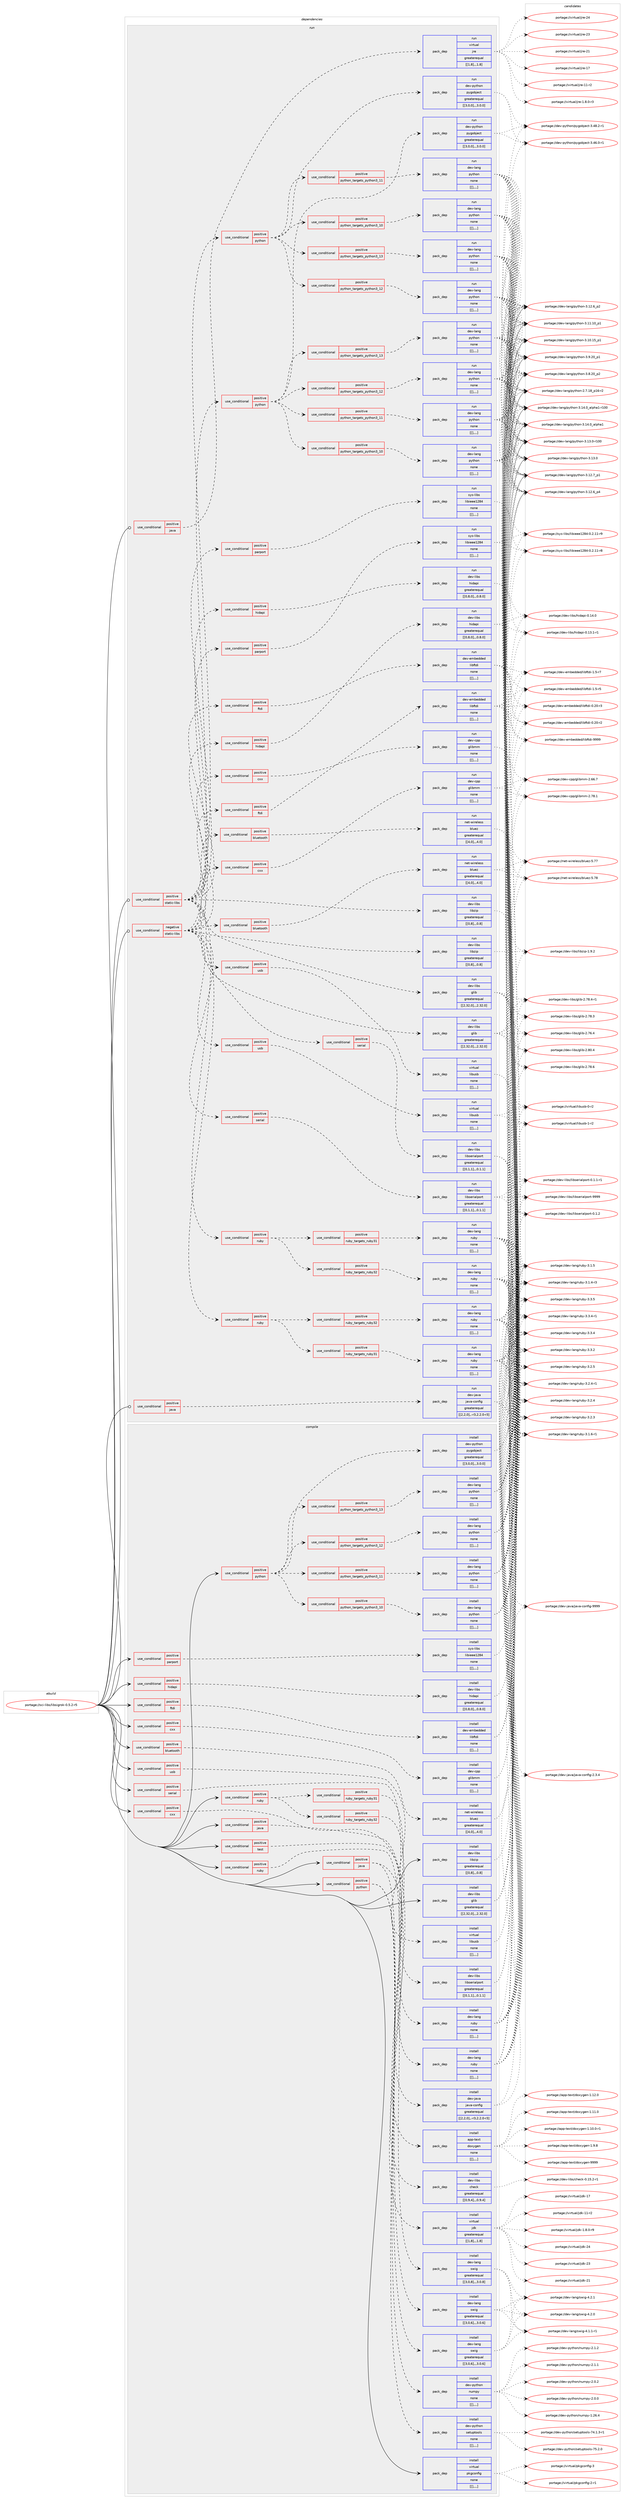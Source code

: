 digraph prolog {

# *************
# Graph options
# *************

newrank=true;
concentrate=true;
compound=true;
graph [rankdir=LR,fontname=Helvetica,fontsize=10,ranksep=1.5];#, ranksep=2.5, nodesep=0.2];
edge  [arrowhead=vee];
node  [fontname=Helvetica,fontsize=10];

# **********
# The ebuild
# **********

subgraph cluster_leftcol {
color=gray;
label=<<i>ebuild</i>>;
id [label="portage://sci-libs/libsigrok-0.5.2-r5", color=red, width=4, href="../sci-libs/libsigrok-0.5.2-r5.svg"];
}

# ****************
# The dependencies
# ****************

subgraph cluster_midcol {
color=gray;
label=<<i>dependencies</i>>;
subgraph cluster_compile {
fillcolor="#eeeeee";
style=filled;
label=<<i>compile</i>>;
subgraph cond112609 {
dependency424704 [label=<<TABLE BORDER="0" CELLBORDER="1" CELLSPACING="0" CELLPADDING="4"><TR><TD ROWSPAN="3" CELLPADDING="10">use_conditional</TD></TR><TR><TD>positive</TD></TR><TR><TD>bluetooth</TD></TR></TABLE>>, shape=none, color=red];
subgraph pack308964 {
dependency424708 [label=<<TABLE BORDER="0" CELLBORDER="1" CELLSPACING="0" CELLPADDING="4" WIDTH="220"><TR><TD ROWSPAN="6" CELLPADDING="30">pack_dep</TD></TR><TR><TD WIDTH="110">install</TD></TR><TR><TD>net-wireless</TD></TR><TR><TD>bluez</TD></TR><TR><TD>greaterequal</TD></TR><TR><TD>[[4,0],,,4.0]</TD></TR></TABLE>>, shape=none, color=blue];
}
dependency424704:e -> dependency424708:w [weight=20,style="dashed",arrowhead="vee"];
}
id:e -> dependency424704:w [weight=20,style="solid",arrowhead="vee"];
subgraph cond112616 {
dependency424717 [label=<<TABLE BORDER="0" CELLBORDER="1" CELLSPACING="0" CELLPADDING="4"><TR><TD ROWSPAN="3" CELLPADDING="10">use_conditional</TD></TR><TR><TD>positive</TD></TR><TR><TD>cxx</TD></TR></TABLE>>, shape=none, color=red];
subgraph pack308993 {
dependency424779 [label=<<TABLE BORDER="0" CELLBORDER="1" CELLSPACING="0" CELLPADDING="4" WIDTH="220"><TR><TD ROWSPAN="6" CELLPADDING="30">pack_dep</TD></TR><TR><TD WIDTH="110">install</TD></TR><TR><TD>app-text</TD></TR><TR><TD>doxygen</TD></TR><TR><TD>none</TD></TR><TR><TD>[[],,,,]</TD></TR></TABLE>>, shape=none, color=blue];
}
dependency424717:e -> dependency424779:w [weight=20,style="dashed",arrowhead="vee"];
}
id:e -> dependency424717:w [weight=20,style="solid",arrowhead="vee"];
subgraph cond112640 {
dependency424783 [label=<<TABLE BORDER="0" CELLBORDER="1" CELLSPACING="0" CELLPADDING="4"><TR><TD ROWSPAN="3" CELLPADDING="10">use_conditional</TD></TR><TR><TD>positive</TD></TR><TR><TD>cxx</TD></TR></TABLE>>, shape=none, color=red];
subgraph pack309014 {
dependency424808 [label=<<TABLE BORDER="0" CELLBORDER="1" CELLSPACING="0" CELLPADDING="4" WIDTH="220"><TR><TD ROWSPAN="6" CELLPADDING="30">pack_dep</TD></TR><TR><TD WIDTH="110">install</TD></TR><TR><TD>dev-cpp</TD></TR><TR><TD>glibmm</TD></TR><TR><TD>none</TD></TR><TR><TD>[[],,,,]</TD></TR></TABLE>>, shape=none, color=blue];
}
dependency424783:e -> dependency424808:w [weight=20,style="dashed",arrowhead="vee"];
}
id:e -> dependency424783:w [weight=20,style="solid",arrowhead="vee"];
subgraph cond112654 {
dependency424834 [label=<<TABLE BORDER="0" CELLBORDER="1" CELLSPACING="0" CELLPADDING="4"><TR><TD ROWSPAN="3" CELLPADDING="10">use_conditional</TD></TR><TR><TD>positive</TD></TR><TR><TD>ftdi</TD></TR></TABLE>>, shape=none, color=red];
subgraph pack309048 {
dependency424835 [label=<<TABLE BORDER="0" CELLBORDER="1" CELLSPACING="0" CELLPADDING="4" WIDTH="220"><TR><TD ROWSPAN="6" CELLPADDING="30">pack_dep</TD></TR><TR><TD WIDTH="110">install</TD></TR><TR><TD>dev-embedded</TD></TR><TR><TD>libftdi</TD></TR><TR><TD>none</TD></TR><TR><TD>[[],,,,]</TD></TR></TABLE>>, shape=none, color=blue];
}
dependency424834:e -> dependency424835:w [weight=20,style="dashed",arrowhead="vee"];
}
id:e -> dependency424834:w [weight=20,style="solid",arrowhead="vee"];
subgraph cond112663 {
dependency424838 [label=<<TABLE BORDER="0" CELLBORDER="1" CELLSPACING="0" CELLPADDING="4"><TR><TD ROWSPAN="3" CELLPADDING="10">use_conditional</TD></TR><TR><TD>positive</TD></TR><TR><TD>hidapi</TD></TR></TABLE>>, shape=none, color=red];
subgraph pack309053 {
dependency424862 [label=<<TABLE BORDER="0" CELLBORDER="1" CELLSPACING="0" CELLPADDING="4" WIDTH="220"><TR><TD ROWSPAN="6" CELLPADDING="30">pack_dep</TD></TR><TR><TD WIDTH="110">install</TD></TR><TR><TD>dev-libs</TD></TR><TR><TD>hidapi</TD></TR><TR><TD>greaterequal</TD></TR><TR><TD>[[0,8,0],,,0.8.0]</TD></TR></TABLE>>, shape=none, color=blue];
}
dependency424838:e -> dependency424862:w [weight=20,style="dashed",arrowhead="vee"];
}
id:e -> dependency424838:w [weight=20,style="solid",arrowhead="vee"];
subgraph cond112688 {
dependency424953 [label=<<TABLE BORDER="0" CELLBORDER="1" CELLSPACING="0" CELLPADDING="4"><TR><TD ROWSPAN="3" CELLPADDING="10">use_conditional</TD></TR><TR><TD>positive</TD></TR><TR><TD>java</TD></TR></TABLE>>, shape=none, color=red];
subgraph pack309163 {
dependency425020 [label=<<TABLE BORDER="0" CELLBORDER="1" CELLSPACING="0" CELLPADDING="4" WIDTH="220"><TR><TD ROWSPAN="6" CELLPADDING="30">pack_dep</TD></TR><TR><TD WIDTH="110">install</TD></TR><TR><TD>dev-java</TD></TR><TR><TD>java-config</TD></TR><TR><TD>greaterequal</TD></TR><TR><TD>[[2,2,0],,-r3,2.2.0-r3]</TD></TR></TABLE>>, shape=none, color=blue];
}
dependency424953:e -> dependency425020:w [weight=20,style="dashed",arrowhead="vee"];
}
id:e -> dependency424953:w [weight=20,style="solid",arrowhead="vee"];
subgraph cond112726 {
dependency425047 [label=<<TABLE BORDER="0" CELLBORDER="1" CELLSPACING="0" CELLPADDING="4"><TR><TD ROWSPAN="3" CELLPADDING="10">use_conditional</TD></TR><TR><TD>positive</TD></TR><TR><TD>java</TD></TR></TABLE>>, shape=none, color=red];
subgraph pack309198 {
dependency425157 [label=<<TABLE BORDER="0" CELLBORDER="1" CELLSPACING="0" CELLPADDING="4" WIDTH="220"><TR><TD ROWSPAN="6" CELLPADDING="30">pack_dep</TD></TR><TR><TD WIDTH="110">install</TD></TR><TR><TD>dev-lang</TD></TR><TR><TD>swig</TD></TR><TR><TD>greaterequal</TD></TR><TR><TD>[[3,0,6],,,3.0.6]</TD></TR></TABLE>>, shape=none, color=blue];
}
dependency425047:e -> dependency425157:w [weight=20,style="dashed",arrowhead="vee"];
subgraph pack309274 {
dependency425241 [label=<<TABLE BORDER="0" CELLBORDER="1" CELLSPACING="0" CELLPADDING="4" WIDTH="220"><TR><TD ROWSPAN="6" CELLPADDING="30">pack_dep</TD></TR><TR><TD WIDTH="110">install</TD></TR><TR><TD>virtual</TD></TR><TR><TD>jdk</TD></TR><TR><TD>greaterequal</TD></TR><TR><TD>[[1,8],,,1.8]</TD></TR></TABLE>>, shape=none, color=blue];
}
dependency425047:e -> dependency425241:w [weight=20,style="dashed",arrowhead="vee"];
}
id:e -> dependency425047:w [weight=20,style="solid",arrowhead="vee"];
subgraph cond112799 {
dependency425267 [label=<<TABLE BORDER="0" CELLBORDER="1" CELLSPACING="0" CELLPADDING="4"><TR><TD ROWSPAN="3" CELLPADDING="10">use_conditional</TD></TR><TR><TD>positive</TD></TR><TR><TD>parport</TD></TR></TABLE>>, shape=none, color=red];
subgraph pack309348 {
dependency425329 [label=<<TABLE BORDER="0" CELLBORDER="1" CELLSPACING="0" CELLPADDING="4" WIDTH="220"><TR><TD ROWSPAN="6" CELLPADDING="30">pack_dep</TD></TR><TR><TD WIDTH="110">install</TD></TR><TR><TD>sys-libs</TD></TR><TR><TD>libieee1284</TD></TR><TR><TD>none</TD></TR><TR><TD>[[],,,,]</TD></TR></TABLE>>, shape=none, color=blue];
}
dependency425267:e -> dependency425329:w [weight=20,style="dashed",arrowhead="vee"];
}
id:e -> dependency425267:w [weight=20,style="solid",arrowhead="vee"];
subgraph cond112842 {
dependency425449 [label=<<TABLE BORDER="0" CELLBORDER="1" CELLSPACING="0" CELLPADDING="4"><TR><TD ROWSPAN="3" CELLPADDING="10">use_conditional</TD></TR><TR><TD>positive</TD></TR><TR><TD>python</TD></TR></TABLE>>, shape=none, color=red];
subgraph cond112857 {
dependency425472 [label=<<TABLE BORDER="0" CELLBORDER="1" CELLSPACING="0" CELLPADDING="4"><TR><TD ROWSPAN="3" CELLPADDING="10">use_conditional</TD></TR><TR><TD>positive</TD></TR><TR><TD>python_targets_python3_10</TD></TR></TABLE>>, shape=none, color=red];
subgraph pack309494 {
dependency425517 [label=<<TABLE BORDER="0" CELLBORDER="1" CELLSPACING="0" CELLPADDING="4" WIDTH="220"><TR><TD ROWSPAN="6" CELLPADDING="30">pack_dep</TD></TR><TR><TD WIDTH="110">install</TD></TR><TR><TD>dev-lang</TD></TR><TR><TD>python</TD></TR><TR><TD>none</TD></TR><TR><TD>[[],,,,]</TD></TR></TABLE>>, shape=none, color=blue];
}
dependency425472:e -> dependency425517:w [weight=20,style="dashed",arrowhead="vee"];
}
dependency425449:e -> dependency425472:w [weight=20,style="dashed",arrowhead="vee"];
subgraph cond112885 {
dependency425547 [label=<<TABLE BORDER="0" CELLBORDER="1" CELLSPACING="0" CELLPADDING="4"><TR><TD ROWSPAN="3" CELLPADDING="10">use_conditional</TD></TR><TR><TD>positive</TD></TR><TR><TD>python_targets_python3_11</TD></TR></TABLE>>, shape=none, color=red];
subgraph pack309545 {
dependency425591 [label=<<TABLE BORDER="0" CELLBORDER="1" CELLSPACING="0" CELLPADDING="4" WIDTH="220"><TR><TD ROWSPAN="6" CELLPADDING="30">pack_dep</TD></TR><TR><TD WIDTH="110">install</TD></TR><TR><TD>dev-lang</TD></TR><TR><TD>python</TD></TR><TR><TD>none</TD></TR><TR><TD>[[],,,,]</TD></TR></TABLE>>, shape=none, color=blue];
}
dependency425547:e -> dependency425591:w [weight=20,style="dashed",arrowhead="vee"];
}
dependency425449:e -> dependency425547:w [weight=20,style="dashed",arrowhead="vee"];
subgraph cond112900 {
dependency425654 [label=<<TABLE BORDER="0" CELLBORDER="1" CELLSPACING="0" CELLPADDING="4"><TR><TD ROWSPAN="3" CELLPADDING="10">use_conditional</TD></TR><TR><TD>positive</TD></TR><TR><TD>python_targets_python3_12</TD></TR></TABLE>>, shape=none, color=red];
subgraph pack309607 {
dependency425679 [label=<<TABLE BORDER="0" CELLBORDER="1" CELLSPACING="0" CELLPADDING="4" WIDTH="220"><TR><TD ROWSPAN="6" CELLPADDING="30">pack_dep</TD></TR><TR><TD WIDTH="110">install</TD></TR><TR><TD>dev-lang</TD></TR><TR><TD>python</TD></TR><TR><TD>none</TD></TR><TR><TD>[[],,,,]</TD></TR></TABLE>>, shape=none, color=blue];
}
dependency425654:e -> dependency425679:w [weight=20,style="dashed",arrowhead="vee"];
}
dependency425449:e -> dependency425654:w [weight=20,style="dashed",arrowhead="vee"];
subgraph cond112932 {
dependency425685 [label=<<TABLE BORDER="0" CELLBORDER="1" CELLSPACING="0" CELLPADDING="4"><TR><TD ROWSPAN="3" CELLPADDING="10">use_conditional</TD></TR><TR><TD>positive</TD></TR><TR><TD>python_targets_python3_13</TD></TR></TABLE>>, shape=none, color=red];
subgraph pack309648 {
dependency425739 [label=<<TABLE BORDER="0" CELLBORDER="1" CELLSPACING="0" CELLPADDING="4" WIDTH="220"><TR><TD ROWSPAN="6" CELLPADDING="30">pack_dep</TD></TR><TR><TD WIDTH="110">install</TD></TR><TR><TD>dev-lang</TD></TR><TR><TD>python</TD></TR><TR><TD>none</TD></TR><TR><TD>[[],,,,]</TD></TR></TABLE>>, shape=none, color=blue];
}
dependency425685:e -> dependency425739:w [weight=20,style="dashed",arrowhead="vee"];
}
dependency425449:e -> dependency425685:w [weight=20,style="dashed",arrowhead="vee"];
subgraph pack309672 {
dependency425780 [label=<<TABLE BORDER="0" CELLBORDER="1" CELLSPACING="0" CELLPADDING="4" WIDTH="220"><TR><TD ROWSPAN="6" CELLPADDING="30">pack_dep</TD></TR><TR><TD WIDTH="110">install</TD></TR><TR><TD>dev-python</TD></TR><TR><TD>pygobject</TD></TR><TR><TD>greaterequal</TD></TR><TR><TD>[[3,0,0],,,3.0.0]</TD></TR></TABLE>>, shape=none, color=blue];
}
dependency425449:e -> dependency425780:w [weight=20,style="dashed",arrowhead="vee"];
}
id:e -> dependency425449:w [weight=20,style="solid",arrowhead="vee"];
subgraph cond112975 {
dependency425855 [label=<<TABLE BORDER="0" CELLBORDER="1" CELLSPACING="0" CELLPADDING="4"><TR><TD ROWSPAN="3" CELLPADDING="10">use_conditional</TD></TR><TR><TD>positive</TD></TR><TR><TD>python</TD></TR></TABLE>>, shape=none, color=red];
subgraph pack309736 {
dependency425894 [label=<<TABLE BORDER="0" CELLBORDER="1" CELLSPACING="0" CELLPADDING="4" WIDTH="220"><TR><TD ROWSPAN="6" CELLPADDING="30">pack_dep</TD></TR><TR><TD WIDTH="110">install</TD></TR><TR><TD>dev-lang</TD></TR><TR><TD>swig</TD></TR><TR><TD>greaterequal</TD></TR><TR><TD>[[3,0,6],,,3.0.6]</TD></TR></TABLE>>, shape=none, color=blue];
}
dependency425855:e -> dependency425894:w [weight=20,style="dashed",arrowhead="vee"];
subgraph pack309792 {
dependency425974 [label=<<TABLE BORDER="0" CELLBORDER="1" CELLSPACING="0" CELLPADDING="4" WIDTH="220"><TR><TD ROWSPAN="6" CELLPADDING="30">pack_dep</TD></TR><TR><TD WIDTH="110">install</TD></TR><TR><TD>dev-python</TD></TR><TR><TD>numpy</TD></TR><TR><TD>none</TD></TR><TR><TD>[[],,,,]</TD></TR></TABLE>>, shape=none, color=blue];
}
dependency425855:e -> dependency425974:w [weight=20,style="dashed",arrowhead="vee"];
subgraph pack309836 {
dependency426042 [label=<<TABLE BORDER="0" CELLBORDER="1" CELLSPACING="0" CELLPADDING="4" WIDTH="220"><TR><TD ROWSPAN="6" CELLPADDING="30">pack_dep</TD></TR><TR><TD WIDTH="110">install</TD></TR><TR><TD>dev-python</TD></TR><TR><TD>setuptools</TD></TR><TR><TD>none</TD></TR><TR><TD>[[],,,,]</TD></TR></TABLE>>, shape=none, color=blue];
}
dependency425855:e -> dependency426042:w [weight=20,style="dashed",arrowhead="vee"];
}
id:e -> dependency425855:w [weight=20,style="solid",arrowhead="vee"];
subgraph cond113052 {
dependency426048 [label=<<TABLE BORDER="0" CELLBORDER="1" CELLSPACING="0" CELLPADDING="4"><TR><TD ROWSPAN="3" CELLPADDING="10">use_conditional</TD></TR><TR><TD>positive</TD></TR><TR><TD>ruby</TD></TR></TABLE>>, shape=none, color=red];
subgraph cond113061 {
dependency426077 [label=<<TABLE BORDER="0" CELLBORDER="1" CELLSPACING="0" CELLPADDING="4"><TR><TD ROWSPAN="3" CELLPADDING="10">use_conditional</TD></TR><TR><TD>positive</TD></TR><TR><TD>ruby_targets_ruby31</TD></TR></TABLE>>, shape=none, color=red];
subgraph pack309887 {
dependency426080 [label=<<TABLE BORDER="0" CELLBORDER="1" CELLSPACING="0" CELLPADDING="4" WIDTH="220"><TR><TD ROWSPAN="6" CELLPADDING="30">pack_dep</TD></TR><TR><TD WIDTH="110">install</TD></TR><TR><TD>dev-lang</TD></TR><TR><TD>ruby</TD></TR><TR><TD>none</TD></TR><TR><TD>[[],,,,]</TD></TR></TABLE>>, shape=none, color=blue];
}
dependency426077:e -> dependency426080:w [weight=20,style="dashed",arrowhead="vee"];
}
dependency426048:e -> dependency426077:w [weight=20,style="dashed",arrowhead="vee"];
subgraph cond113072 {
dependency426125 [label=<<TABLE BORDER="0" CELLBORDER="1" CELLSPACING="0" CELLPADDING="4"><TR><TD ROWSPAN="3" CELLPADDING="10">use_conditional</TD></TR><TR><TD>positive</TD></TR><TR><TD>ruby_targets_ruby32</TD></TR></TABLE>>, shape=none, color=red];
subgraph pack309943 {
dependency426185 [label=<<TABLE BORDER="0" CELLBORDER="1" CELLSPACING="0" CELLPADDING="4" WIDTH="220"><TR><TD ROWSPAN="6" CELLPADDING="30">pack_dep</TD></TR><TR><TD WIDTH="110">install</TD></TR><TR><TD>dev-lang</TD></TR><TR><TD>ruby</TD></TR><TR><TD>none</TD></TR><TR><TD>[[],,,,]</TD></TR></TABLE>>, shape=none, color=blue];
}
dependency426125:e -> dependency426185:w [weight=20,style="dashed",arrowhead="vee"];
}
dependency426048:e -> dependency426125:w [weight=20,style="dashed",arrowhead="vee"];
}
id:e -> dependency426048:w [weight=20,style="solid",arrowhead="vee"];
subgraph cond113108 {
dependency426224 [label=<<TABLE BORDER="0" CELLBORDER="1" CELLSPACING="0" CELLPADDING="4"><TR><TD ROWSPAN="3" CELLPADDING="10">use_conditional</TD></TR><TR><TD>positive</TD></TR><TR><TD>ruby</TD></TR></TABLE>>, shape=none, color=red];
subgraph pack309980 {
dependency426247 [label=<<TABLE BORDER="0" CELLBORDER="1" CELLSPACING="0" CELLPADDING="4" WIDTH="220"><TR><TD ROWSPAN="6" CELLPADDING="30">pack_dep</TD></TR><TR><TD WIDTH="110">install</TD></TR><TR><TD>dev-lang</TD></TR><TR><TD>swig</TD></TR><TR><TD>greaterequal</TD></TR><TR><TD>[[3,0,8],,,3.0.8]</TD></TR></TABLE>>, shape=none, color=blue];
}
dependency426224:e -> dependency426247:w [weight=20,style="dashed",arrowhead="vee"];
}
id:e -> dependency426224:w [weight=20,style="solid",arrowhead="vee"];
subgraph cond113135 {
dependency426274 [label=<<TABLE BORDER="0" CELLBORDER="1" CELLSPACING="0" CELLPADDING="4"><TR><TD ROWSPAN="3" CELLPADDING="10">use_conditional</TD></TR><TR><TD>positive</TD></TR><TR><TD>serial</TD></TR></TABLE>>, shape=none, color=red];
subgraph pack310007 {
dependency426276 [label=<<TABLE BORDER="0" CELLBORDER="1" CELLSPACING="0" CELLPADDING="4" WIDTH="220"><TR><TD ROWSPAN="6" CELLPADDING="30">pack_dep</TD></TR><TR><TD WIDTH="110">install</TD></TR><TR><TD>dev-libs</TD></TR><TR><TD>libserialport</TD></TR><TR><TD>greaterequal</TD></TR><TR><TD>[[0,1,1],,,0.1.1]</TD></TR></TABLE>>, shape=none, color=blue];
}
dependency426274:e -> dependency426276:w [weight=20,style="dashed",arrowhead="vee"];
}
id:e -> dependency426274:w [weight=20,style="solid",arrowhead="vee"];
subgraph cond113144 {
dependency426303 [label=<<TABLE BORDER="0" CELLBORDER="1" CELLSPACING="0" CELLPADDING="4"><TR><TD ROWSPAN="3" CELLPADDING="10">use_conditional</TD></TR><TR><TD>positive</TD></TR><TR><TD>test</TD></TR></TABLE>>, shape=none, color=red];
subgraph pack310028 {
dependency426305 [label=<<TABLE BORDER="0" CELLBORDER="1" CELLSPACING="0" CELLPADDING="4" WIDTH="220"><TR><TD ROWSPAN="6" CELLPADDING="30">pack_dep</TD></TR><TR><TD WIDTH="110">install</TD></TR><TR><TD>dev-libs</TD></TR><TR><TD>check</TD></TR><TR><TD>greaterequal</TD></TR><TR><TD>[[0,9,4],,,0.9.4]</TD></TR></TABLE>>, shape=none, color=blue];
}
dependency426303:e -> dependency426305:w [weight=20,style="dashed",arrowhead="vee"];
}
id:e -> dependency426303:w [weight=20,style="solid",arrowhead="vee"];
subgraph cond113156 {
dependency426327 [label=<<TABLE BORDER="0" CELLBORDER="1" CELLSPACING="0" CELLPADDING="4"><TR><TD ROWSPAN="3" CELLPADDING="10">use_conditional</TD></TR><TR><TD>positive</TD></TR><TR><TD>usb</TD></TR></TABLE>>, shape=none, color=red];
subgraph pack310047 {
dependency426331 [label=<<TABLE BORDER="0" CELLBORDER="1" CELLSPACING="0" CELLPADDING="4" WIDTH="220"><TR><TD ROWSPAN="6" CELLPADDING="30">pack_dep</TD></TR><TR><TD WIDTH="110">install</TD></TR><TR><TD>virtual</TD></TR><TR><TD>libusb</TD></TR><TR><TD>none</TD></TR><TR><TD>[[],,,,]</TD></TR></TABLE>>, shape=none, color=blue];
}
dependency426327:e -> dependency426331:w [weight=20,style="dashed",arrowhead="vee"];
}
id:e -> dependency426327:w [weight=20,style="solid",arrowhead="vee"];
subgraph pack310061 {
dependency426411 [label=<<TABLE BORDER="0" CELLBORDER="1" CELLSPACING="0" CELLPADDING="4" WIDTH="220"><TR><TD ROWSPAN="6" CELLPADDING="30">pack_dep</TD></TR><TR><TD WIDTH="110">install</TD></TR><TR><TD>dev-libs</TD></TR><TR><TD>glib</TD></TR><TR><TD>greaterequal</TD></TR><TR><TD>[[2,32,0],,,2.32.0]</TD></TR></TABLE>>, shape=none, color=blue];
}
id:e -> dependency426411:w [weight=20,style="solid",arrowhead="vee"];
subgraph pack310115 {
dependency426435 [label=<<TABLE BORDER="0" CELLBORDER="1" CELLSPACING="0" CELLPADDING="4" WIDTH="220"><TR><TD ROWSPAN="6" CELLPADDING="30">pack_dep</TD></TR><TR><TD WIDTH="110">install</TD></TR><TR><TD>dev-libs</TD></TR><TR><TD>libzip</TD></TR><TR><TD>greaterequal</TD></TR><TR><TD>[[0,8],,,0.8]</TD></TR></TABLE>>, shape=none, color=blue];
}
id:e -> dependency426435:w [weight=20,style="solid",arrowhead="vee"];
subgraph pack310116 {
dependency426439 [label=<<TABLE BORDER="0" CELLBORDER="1" CELLSPACING="0" CELLPADDING="4" WIDTH="220"><TR><TD ROWSPAN="6" CELLPADDING="30">pack_dep</TD></TR><TR><TD WIDTH="110">install</TD></TR><TR><TD>virtual</TD></TR><TR><TD>pkgconfig</TD></TR><TR><TD>none</TD></TR><TR><TD>[[],,,,]</TD></TR></TABLE>>, shape=none, color=blue];
}
id:e -> dependency426439:w [weight=20,style="solid",arrowhead="vee"];
}
subgraph cluster_compileandrun {
fillcolor="#eeeeee";
style=filled;
label=<<i>compile and run</i>>;
}
subgraph cluster_run {
fillcolor="#eeeeee";
style=filled;
label=<<i>run</i>>;
subgraph cond113195 {
dependency426520 [label=<<TABLE BORDER="0" CELLBORDER="1" CELLSPACING="0" CELLPADDING="4"><TR><TD ROWSPAN="3" CELLPADDING="10">use_conditional</TD></TR><TR><TD>negative</TD></TR><TR><TD>static-libs</TD></TR></TABLE>>, shape=none, color=red];
subgraph pack310186 {
dependency426606 [label=<<TABLE BORDER="0" CELLBORDER="1" CELLSPACING="0" CELLPADDING="4" WIDTH="220"><TR><TD ROWSPAN="6" CELLPADDING="30">pack_dep</TD></TR><TR><TD WIDTH="110">run</TD></TR><TR><TD>dev-libs</TD></TR><TR><TD>glib</TD></TR><TR><TD>greaterequal</TD></TR><TR><TD>[[2,32,0],,,2.32.0]</TD></TR></TABLE>>, shape=none, color=blue];
}
dependency426520:e -> dependency426606:w [weight=20,style="dashed",arrowhead="vee"];
subgraph pack310224 {
dependency426611 [label=<<TABLE BORDER="0" CELLBORDER="1" CELLSPACING="0" CELLPADDING="4" WIDTH="220"><TR><TD ROWSPAN="6" CELLPADDING="30">pack_dep</TD></TR><TR><TD WIDTH="110">run</TD></TR><TR><TD>dev-libs</TD></TR><TR><TD>libzip</TD></TR><TR><TD>greaterequal</TD></TR><TR><TD>[[0,8],,,0.8]</TD></TR></TABLE>>, shape=none, color=blue];
}
dependency426520:e -> dependency426611:w [weight=20,style="dashed",arrowhead="vee"];
subgraph cond113264 {
dependency426635 [label=<<TABLE BORDER="0" CELLBORDER="1" CELLSPACING="0" CELLPADDING="4"><TR><TD ROWSPAN="3" CELLPADDING="10">use_conditional</TD></TR><TR><TD>positive</TD></TR><TR><TD>bluetooth</TD></TR></TABLE>>, shape=none, color=red];
subgraph pack310243 {
dependency426639 [label=<<TABLE BORDER="0" CELLBORDER="1" CELLSPACING="0" CELLPADDING="4" WIDTH="220"><TR><TD ROWSPAN="6" CELLPADDING="30">pack_dep</TD></TR><TR><TD WIDTH="110">run</TD></TR><TR><TD>net-wireless</TD></TR><TR><TD>bluez</TD></TR><TR><TD>greaterequal</TD></TR><TR><TD>[[4,0],,,4.0]</TD></TR></TABLE>>, shape=none, color=blue];
}
dependency426635:e -> dependency426639:w [weight=20,style="dashed",arrowhead="vee"];
}
dependency426520:e -> dependency426635:w [weight=20,style="dashed",arrowhead="vee"];
subgraph cond113266 {
dependency426643 [label=<<TABLE BORDER="0" CELLBORDER="1" CELLSPACING="0" CELLPADDING="4"><TR><TD ROWSPAN="3" CELLPADDING="10">use_conditional</TD></TR><TR><TD>positive</TD></TR><TR><TD>cxx</TD></TR></TABLE>>, shape=none, color=red];
subgraph pack310273 {
dependency426701 [label=<<TABLE BORDER="0" CELLBORDER="1" CELLSPACING="0" CELLPADDING="4" WIDTH="220"><TR><TD ROWSPAN="6" CELLPADDING="30">pack_dep</TD></TR><TR><TD WIDTH="110">run</TD></TR><TR><TD>dev-cpp</TD></TR><TR><TD>glibmm</TD></TR><TR><TD>none</TD></TR><TR><TD>[[],,,,]</TD></TR></TABLE>>, shape=none, color=blue];
}
dependency426643:e -> dependency426701:w [weight=20,style="dashed",arrowhead="vee"];
}
dependency426520:e -> dependency426643:w [weight=20,style="dashed",arrowhead="vee"];
subgraph cond113300 {
dependency426758 [label=<<TABLE BORDER="0" CELLBORDER="1" CELLSPACING="0" CELLPADDING="4"><TR><TD ROWSPAN="3" CELLPADDING="10">use_conditional</TD></TR><TR><TD>positive</TD></TR><TR><TD>ftdi</TD></TR></TABLE>>, shape=none, color=red];
subgraph pack310351 {
dependency426843 [label=<<TABLE BORDER="0" CELLBORDER="1" CELLSPACING="0" CELLPADDING="4" WIDTH="220"><TR><TD ROWSPAN="6" CELLPADDING="30">pack_dep</TD></TR><TR><TD WIDTH="110">run</TD></TR><TR><TD>dev-embedded</TD></TR><TR><TD>libftdi</TD></TR><TR><TD>none</TD></TR><TR><TD>[[],,,,]</TD></TR></TABLE>>, shape=none, color=blue];
}
dependency426758:e -> dependency426843:w [weight=20,style="dashed",arrowhead="vee"];
}
dependency426520:e -> dependency426758:w [weight=20,style="dashed",arrowhead="vee"];
subgraph cond113342 {
dependency426880 [label=<<TABLE BORDER="0" CELLBORDER="1" CELLSPACING="0" CELLPADDING="4"><TR><TD ROWSPAN="3" CELLPADDING="10">use_conditional</TD></TR><TR><TD>positive</TD></TR><TR><TD>hidapi</TD></TR></TABLE>>, shape=none, color=red];
subgraph pack310401 {
dependency426882 [label=<<TABLE BORDER="0" CELLBORDER="1" CELLSPACING="0" CELLPADDING="4" WIDTH="220"><TR><TD ROWSPAN="6" CELLPADDING="30">pack_dep</TD></TR><TR><TD WIDTH="110">run</TD></TR><TR><TD>dev-libs</TD></TR><TR><TD>hidapi</TD></TR><TR><TD>greaterequal</TD></TR><TR><TD>[[0,8,0],,,0.8.0]</TD></TR></TABLE>>, shape=none, color=blue];
}
dependency426880:e -> dependency426882:w [weight=20,style="dashed",arrowhead="vee"];
}
dependency426520:e -> dependency426880:w [weight=20,style="dashed",arrowhead="vee"];
subgraph cond113344 {
dependency426887 [label=<<TABLE BORDER="0" CELLBORDER="1" CELLSPACING="0" CELLPADDING="4"><TR><TD ROWSPAN="3" CELLPADDING="10">use_conditional</TD></TR><TR><TD>positive</TD></TR><TR><TD>parport</TD></TR></TABLE>>, shape=none, color=red];
subgraph pack310406 {
dependency426889 [label=<<TABLE BORDER="0" CELLBORDER="1" CELLSPACING="0" CELLPADDING="4" WIDTH="220"><TR><TD ROWSPAN="6" CELLPADDING="30">pack_dep</TD></TR><TR><TD WIDTH="110">run</TD></TR><TR><TD>sys-libs</TD></TR><TR><TD>libieee1284</TD></TR><TR><TD>none</TD></TR><TR><TD>[[],,,,]</TD></TR></TABLE>>, shape=none, color=blue];
}
dependency426887:e -> dependency426889:w [weight=20,style="dashed",arrowhead="vee"];
}
dependency426520:e -> dependency426887:w [weight=20,style="dashed",arrowhead="vee"];
subgraph cond113364 {
dependency426949 [label=<<TABLE BORDER="0" CELLBORDER="1" CELLSPACING="0" CELLPADDING="4"><TR><TD ROWSPAN="3" CELLPADDING="10">use_conditional</TD></TR><TR><TD>positive</TD></TR><TR><TD>python</TD></TR></TABLE>>, shape=none, color=red];
subgraph cond113395 {
dependency427012 [label=<<TABLE BORDER="0" CELLBORDER="1" CELLSPACING="0" CELLPADDING="4"><TR><TD ROWSPAN="3" CELLPADDING="10">use_conditional</TD></TR><TR><TD>positive</TD></TR><TR><TD>python_targets_python3_10</TD></TR></TABLE>>, shape=none, color=red];
subgraph pack310492 {
dependency427090 [label=<<TABLE BORDER="0" CELLBORDER="1" CELLSPACING="0" CELLPADDING="4" WIDTH="220"><TR><TD ROWSPAN="6" CELLPADDING="30">pack_dep</TD></TR><TR><TD WIDTH="110">run</TD></TR><TR><TD>dev-lang</TD></TR><TR><TD>python</TD></TR><TR><TD>none</TD></TR><TR><TD>[[],,,,]</TD></TR></TABLE>>, shape=none, color=blue];
}
dependency427012:e -> dependency427090:w [weight=20,style="dashed",arrowhead="vee"];
}
dependency426949:e -> dependency427012:w [weight=20,style="dashed",arrowhead="vee"];
subgraph cond113429 {
dependency427110 [label=<<TABLE BORDER="0" CELLBORDER="1" CELLSPACING="0" CELLPADDING="4"><TR><TD ROWSPAN="3" CELLPADDING="10">use_conditional</TD></TR><TR><TD>positive</TD></TR><TR><TD>python_targets_python3_11</TD></TR></TABLE>>, shape=none, color=red];
subgraph pack310554 {
dependency427148 [label=<<TABLE BORDER="0" CELLBORDER="1" CELLSPACING="0" CELLPADDING="4" WIDTH="220"><TR><TD ROWSPAN="6" CELLPADDING="30">pack_dep</TD></TR><TR><TD WIDTH="110">run</TD></TR><TR><TD>dev-lang</TD></TR><TR><TD>python</TD></TR><TR><TD>none</TD></TR><TR><TD>[[],,,,]</TD></TR></TABLE>>, shape=none, color=blue];
}
dependency427110:e -> dependency427148:w [weight=20,style="dashed",arrowhead="vee"];
}
dependency426949:e -> dependency427110:w [weight=20,style="dashed",arrowhead="vee"];
subgraph cond113455 {
dependency427171 [label=<<TABLE BORDER="0" CELLBORDER="1" CELLSPACING="0" CELLPADDING="4"><TR><TD ROWSPAN="3" CELLPADDING="10">use_conditional</TD></TR><TR><TD>positive</TD></TR><TR><TD>python_targets_python3_12</TD></TR></TABLE>>, shape=none, color=red];
subgraph pack310584 {
dependency427241 [label=<<TABLE BORDER="0" CELLBORDER="1" CELLSPACING="0" CELLPADDING="4" WIDTH="220"><TR><TD ROWSPAN="6" CELLPADDING="30">pack_dep</TD></TR><TR><TD WIDTH="110">run</TD></TR><TR><TD>dev-lang</TD></TR><TR><TD>python</TD></TR><TR><TD>none</TD></TR><TR><TD>[[],,,,]</TD></TR></TABLE>>, shape=none, color=blue];
}
dependency427171:e -> dependency427241:w [weight=20,style="dashed",arrowhead="vee"];
}
dependency426949:e -> dependency427171:w [weight=20,style="dashed",arrowhead="vee"];
subgraph cond113482 {
dependency427271 [label=<<TABLE BORDER="0" CELLBORDER="1" CELLSPACING="0" CELLPADDING="4"><TR><TD ROWSPAN="3" CELLPADDING="10">use_conditional</TD></TR><TR><TD>positive</TD></TR><TR><TD>python_targets_python3_13</TD></TR></TABLE>>, shape=none, color=red];
subgraph pack310660 {
dependency427300 [label=<<TABLE BORDER="0" CELLBORDER="1" CELLSPACING="0" CELLPADDING="4" WIDTH="220"><TR><TD ROWSPAN="6" CELLPADDING="30">pack_dep</TD></TR><TR><TD WIDTH="110">run</TD></TR><TR><TD>dev-lang</TD></TR><TR><TD>python</TD></TR><TR><TD>none</TD></TR><TR><TD>[[],,,,]</TD></TR></TABLE>>, shape=none, color=blue];
}
dependency427271:e -> dependency427300:w [weight=20,style="dashed",arrowhead="vee"];
}
dependency426949:e -> dependency427271:w [weight=20,style="dashed",arrowhead="vee"];
subgraph pack310690 {
dependency427371 [label=<<TABLE BORDER="0" CELLBORDER="1" CELLSPACING="0" CELLPADDING="4" WIDTH="220"><TR><TD ROWSPAN="6" CELLPADDING="30">pack_dep</TD></TR><TR><TD WIDTH="110">run</TD></TR><TR><TD>dev-python</TD></TR><TR><TD>pygobject</TD></TR><TR><TD>greaterequal</TD></TR><TR><TD>[[3,0,0],,,3.0.0]</TD></TR></TABLE>>, shape=none, color=blue];
}
dependency426949:e -> dependency427371:w [weight=20,style="dashed",arrowhead="vee"];
}
dependency426520:e -> dependency426949:w [weight=20,style="dashed",arrowhead="vee"];
subgraph cond113516 {
dependency427377 [label=<<TABLE BORDER="0" CELLBORDER="1" CELLSPACING="0" CELLPADDING="4"><TR><TD ROWSPAN="3" CELLPADDING="10">use_conditional</TD></TR><TR><TD>positive</TD></TR><TR><TD>ruby</TD></TR></TABLE>>, shape=none, color=red];
subgraph cond113517 {
dependency427383 [label=<<TABLE BORDER="0" CELLBORDER="1" CELLSPACING="0" CELLPADDING="4"><TR><TD ROWSPAN="3" CELLPADDING="10">use_conditional</TD></TR><TR><TD>positive</TD></TR><TR><TD>ruby_targets_ruby31</TD></TR></TABLE>>, shape=none, color=red];
subgraph pack310751 {
dependency427464 [label=<<TABLE BORDER="0" CELLBORDER="1" CELLSPACING="0" CELLPADDING="4" WIDTH="220"><TR><TD ROWSPAN="6" CELLPADDING="30">pack_dep</TD></TR><TR><TD WIDTH="110">run</TD></TR><TR><TD>dev-lang</TD></TR><TR><TD>ruby</TD></TR><TR><TD>none</TD></TR><TR><TD>[[],,,,]</TD></TR></TABLE>>, shape=none, color=blue];
}
dependency427383:e -> dependency427464:w [weight=20,style="dashed",arrowhead="vee"];
}
dependency427377:e -> dependency427383:w [weight=20,style="dashed",arrowhead="vee"];
subgraph cond113556 {
dependency427482 [label=<<TABLE BORDER="0" CELLBORDER="1" CELLSPACING="0" CELLPADDING="4"><TR><TD ROWSPAN="3" CELLPADDING="10">use_conditional</TD></TR><TR><TD>positive</TD></TR><TR><TD>ruby_targets_ruby32</TD></TR></TABLE>>, shape=none, color=red];
subgraph pack310789 {
dependency427500 [label=<<TABLE BORDER="0" CELLBORDER="1" CELLSPACING="0" CELLPADDING="4" WIDTH="220"><TR><TD ROWSPAN="6" CELLPADDING="30">pack_dep</TD></TR><TR><TD WIDTH="110">run</TD></TR><TR><TD>dev-lang</TD></TR><TR><TD>ruby</TD></TR><TR><TD>none</TD></TR><TR><TD>[[],,,,]</TD></TR></TABLE>>, shape=none, color=blue];
}
dependency427482:e -> dependency427500:w [weight=20,style="dashed",arrowhead="vee"];
}
dependency427377:e -> dependency427482:w [weight=20,style="dashed",arrowhead="vee"];
}
dependency426520:e -> dependency427377:w [weight=20,style="dashed",arrowhead="vee"];
subgraph cond113567 {
dependency427538 [label=<<TABLE BORDER="0" CELLBORDER="1" CELLSPACING="0" CELLPADDING="4"><TR><TD ROWSPAN="3" CELLPADDING="10">use_conditional</TD></TR><TR><TD>positive</TD></TR><TR><TD>serial</TD></TR></TABLE>>, shape=none, color=red];
subgraph pack310821 {
dependency427556 [label=<<TABLE BORDER="0" CELLBORDER="1" CELLSPACING="0" CELLPADDING="4" WIDTH="220"><TR><TD ROWSPAN="6" CELLPADDING="30">pack_dep</TD></TR><TR><TD WIDTH="110">run</TD></TR><TR><TD>dev-libs</TD></TR><TR><TD>libserialport</TD></TR><TR><TD>greaterequal</TD></TR><TR><TD>[[0,1,1],,,0.1.1]</TD></TR></TABLE>>, shape=none, color=blue];
}
dependency427538:e -> dependency427556:w [weight=20,style="dashed",arrowhead="vee"];
}
dependency426520:e -> dependency427538:w [weight=20,style="dashed",arrowhead="vee"];
subgraph cond113595 {
dependency427605 [label=<<TABLE BORDER="0" CELLBORDER="1" CELLSPACING="0" CELLPADDING="4"><TR><TD ROWSPAN="3" CELLPADDING="10">use_conditional</TD></TR><TR><TD>positive</TD></TR><TR><TD>usb</TD></TR></TABLE>>, shape=none, color=red];
subgraph pack310874 {
dependency427642 [label=<<TABLE BORDER="0" CELLBORDER="1" CELLSPACING="0" CELLPADDING="4" WIDTH="220"><TR><TD ROWSPAN="6" CELLPADDING="30">pack_dep</TD></TR><TR><TD WIDTH="110">run</TD></TR><TR><TD>virtual</TD></TR><TR><TD>libusb</TD></TR><TR><TD>none</TD></TR><TR><TD>[[],,,,]</TD></TR></TABLE>>, shape=none, color=blue];
}
dependency427605:e -> dependency427642:w [weight=20,style="dashed",arrowhead="vee"];
}
dependency426520:e -> dependency427605:w [weight=20,style="dashed",arrowhead="vee"];
}
id:e -> dependency426520:w [weight=20,style="solid",arrowhead="odot"];
subgraph cond113622 {
dependency427678 [label=<<TABLE BORDER="0" CELLBORDER="1" CELLSPACING="0" CELLPADDING="4"><TR><TD ROWSPAN="3" CELLPADDING="10">use_conditional</TD></TR><TR><TD>positive</TD></TR><TR><TD>java</TD></TR></TABLE>>, shape=none, color=red];
subgraph pack310920 {
dependency427719 [label=<<TABLE BORDER="0" CELLBORDER="1" CELLSPACING="0" CELLPADDING="4" WIDTH="220"><TR><TD ROWSPAN="6" CELLPADDING="30">pack_dep</TD></TR><TR><TD WIDTH="110">run</TD></TR><TR><TD>dev-java</TD></TR><TR><TD>java-config</TD></TR><TR><TD>greaterequal</TD></TR><TR><TD>[[2,2,0],,-r3,2.2.0-r3]</TD></TR></TABLE>>, shape=none, color=blue];
}
dependency427678:e -> dependency427719:w [weight=20,style="dashed",arrowhead="vee"];
}
id:e -> dependency427678:w [weight=20,style="solid",arrowhead="odot"];
subgraph cond113642 {
dependency427725 [label=<<TABLE BORDER="0" CELLBORDER="1" CELLSPACING="0" CELLPADDING="4"><TR><TD ROWSPAN="3" CELLPADDING="10">use_conditional</TD></TR><TR><TD>positive</TD></TR><TR><TD>java</TD></TR></TABLE>>, shape=none, color=red];
subgraph pack310950 {
dependency427727 [label=<<TABLE BORDER="0" CELLBORDER="1" CELLSPACING="0" CELLPADDING="4" WIDTH="220"><TR><TD ROWSPAN="6" CELLPADDING="30">pack_dep</TD></TR><TR><TD WIDTH="110">run</TD></TR><TR><TD>virtual</TD></TR><TR><TD>jre</TD></TR><TR><TD>greaterequal</TD></TR><TR><TD>[[1,8],,,1.8]</TD></TR></TABLE>>, shape=none, color=blue];
}
dependency427725:e -> dependency427727:w [weight=20,style="dashed",arrowhead="vee"];
}
id:e -> dependency427725:w [weight=20,style="solid",arrowhead="odot"];
subgraph cond113644 {
dependency427769 [label=<<TABLE BORDER="0" CELLBORDER="1" CELLSPACING="0" CELLPADDING="4"><TR><TD ROWSPAN="3" CELLPADDING="10">use_conditional</TD></TR><TR><TD>positive</TD></TR><TR><TD>static-libs</TD></TR></TABLE>>, shape=none, color=red];
subgraph pack310987 {
dependency427803 [label=<<TABLE BORDER="0" CELLBORDER="1" CELLSPACING="0" CELLPADDING="4" WIDTH="220"><TR><TD ROWSPAN="6" CELLPADDING="30">pack_dep</TD></TR><TR><TD WIDTH="110">run</TD></TR><TR><TD>dev-libs</TD></TR><TR><TD>glib</TD></TR><TR><TD>greaterequal</TD></TR><TR><TD>[[2,32,0],,,2.32.0]</TD></TR></TABLE>>, shape=none, color=blue];
}
dependency427769:e -> dependency427803:w [weight=20,style="dashed",arrowhead="vee"];
subgraph pack311036 {
dependency427876 [label=<<TABLE BORDER="0" CELLBORDER="1" CELLSPACING="0" CELLPADDING="4" WIDTH="220"><TR><TD ROWSPAN="6" CELLPADDING="30">pack_dep</TD></TR><TR><TD WIDTH="110">run</TD></TR><TR><TD>dev-libs</TD></TR><TR><TD>libzip</TD></TR><TR><TD>greaterequal</TD></TR><TR><TD>[[0,8],,,0.8]</TD></TR></TABLE>>, shape=none, color=blue];
}
dependency427769:e -> dependency427876:w [weight=20,style="dashed",arrowhead="vee"];
subgraph cond113692 {
dependency427918 [label=<<TABLE BORDER="0" CELLBORDER="1" CELLSPACING="0" CELLPADDING="4"><TR><TD ROWSPAN="3" CELLPADDING="10">use_conditional</TD></TR><TR><TD>positive</TD></TR><TR><TD>bluetooth</TD></TR></TABLE>>, shape=none, color=red];
subgraph pack311097 {
dependency427933 [label=<<TABLE BORDER="0" CELLBORDER="1" CELLSPACING="0" CELLPADDING="4" WIDTH="220"><TR><TD ROWSPAN="6" CELLPADDING="30">pack_dep</TD></TR><TR><TD WIDTH="110">run</TD></TR><TR><TD>net-wireless</TD></TR><TR><TD>bluez</TD></TR><TR><TD>greaterequal</TD></TR><TR><TD>[[4,0],,,4.0]</TD></TR></TABLE>>, shape=none, color=blue];
}
dependency427918:e -> dependency427933:w [weight=20,style="dashed",arrowhead="vee"];
}
dependency427769:e -> dependency427918:w [weight=20,style="dashed",arrowhead="vee"];
subgraph cond113703 {
dependency427971 [label=<<TABLE BORDER="0" CELLBORDER="1" CELLSPACING="0" CELLPADDING="4"><TR><TD ROWSPAN="3" CELLPADDING="10">use_conditional</TD></TR><TR><TD>positive</TD></TR><TR><TD>cxx</TD></TR></TABLE>>, shape=none, color=red];
subgraph pack311120 {
dependency427973 [label=<<TABLE BORDER="0" CELLBORDER="1" CELLSPACING="0" CELLPADDING="4" WIDTH="220"><TR><TD ROWSPAN="6" CELLPADDING="30">pack_dep</TD></TR><TR><TD WIDTH="110">run</TD></TR><TR><TD>dev-cpp</TD></TR><TR><TD>glibmm</TD></TR><TR><TD>none</TD></TR><TR><TD>[[],,,,]</TD></TR></TABLE>>, shape=none, color=blue];
}
dependency427971:e -> dependency427973:w [weight=20,style="dashed",arrowhead="vee"];
}
dependency427769:e -> dependency427971:w [weight=20,style="dashed",arrowhead="vee"];
subgraph cond113717 {
dependency427978 [label=<<TABLE BORDER="0" CELLBORDER="1" CELLSPACING="0" CELLPADDING="4"><TR><TD ROWSPAN="3" CELLPADDING="10">use_conditional</TD></TR><TR><TD>positive</TD></TR><TR><TD>ftdi</TD></TR></TABLE>>, shape=none, color=red];
subgraph pack311188 {
dependency428068 [label=<<TABLE BORDER="0" CELLBORDER="1" CELLSPACING="0" CELLPADDING="4" WIDTH="220"><TR><TD ROWSPAN="6" CELLPADDING="30">pack_dep</TD></TR><TR><TD WIDTH="110">run</TD></TR><TR><TD>dev-embedded</TD></TR><TR><TD>libftdi</TD></TR><TR><TD>none</TD></TR><TR><TD>[[],,,,]</TD></TR></TABLE>>, shape=none, color=blue];
}
dependency427978:e -> dependency428068:w [weight=20,style="dashed",arrowhead="vee"];
}
dependency427769:e -> dependency427978:w [weight=20,style="dashed",arrowhead="vee"];
subgraph cond113748 {
dependency428160 [label=<<TABLE BORDER="0" CELLBORDER="1" CELLSPACING="0" CELLPADDING="4"><TR><TD ROWSPAN="3" CELLPADDING="10">use_conditional</TD></TR><TR><TD>positive</TD></TR><TR><TD>hidapi</TD></TR></TABLE>>, shape=none, color=red];
subgraph pack311258 {
dependency428204 [label=<<TABLE BORDER="0" CELLBORDER="1" CELLSPACING="0" CELLPADDING="4" WIDTH="220"><TR><TD ROWSPAN="6" CELLPADDING="30">pack_dep</TD></TR><TR><TD WIDTH="110">run</TD></TR><TR><TD>dev-libs</TD></TR><TR><TD>hidapi</TD></TR><TR><TD>greaterequal</TD></TR><TR><TD>[[0,8,0],,,0.8.0]</TD></TR></TABLE>>, shape=none, color=blue];
}
dependency428160:e -> dependency428204:w [weight=20,style="dashed",arrowhead="vee"];
}
dependency427769:e -> dependency428160:w [weight=20,style="dashed",arrowhead="vee"];
subgraph cond113789 {
dependency428304 [label=<<TABLE BORDER="0" CELLBORDER="1" CELLSPACING="0" CELLPADDING="4"><TR><TD ROWSPAN="3" CELLPADDING="10">use_conditional</TD></TR><TR><TD>positive</TD></TR><TR><TD>parport</TD></TR></TABLE>>, shape=none, color=red];
subgraph pack311389 {
dependency428372 [label=<<TABLE BORDER="0" CELLBORDER="1" CELLSPACING="0" CELLPADDING="4" WIDTH="220"><TR><TD ROWSPAN="6" CELLPADDING="30">pack_dep</TD></TR><TR><TD WIDTH="110">run</TD></TR><TR><TD>sys-libs</TD></TR><TR><TD>libieee1284</TD></TR><TR><TD>none</TD></TR><TR><TD>[[],,,,]</TD></TR></TABLE>>, shape=none, color=blue];
}
dependency428304:e -> dependency428372:w [weight=20,style="dashed",arrowhead="vee"];
}
dependency427769:e -> dependency428304:w [weight=20,style="dashed",arrowhead="vee"];
subgraph cond113824 {
dependency428412 [label=<<TABLE BORDER="0" CELLBORDER="1" CELLSPACING="0" CELLPADDING="4"><TR><TD ROWSPAN="3" CELLPADDING="10">use_conditional</TD></TR><TR><TD>positive</TD></TR><TR><TD>python</TD></TR></TABLE>>, shape=none, color=red];
subgraph cond113836 {
dependency428446 [label=<<TABLE BORDER="0" CELLBORDER="1" CELLSPACING="0" CELLPADDING="4"><TR><TD ROWSPAN="3" CELLPADDING="10">use_conditional</TD></TR><TR><TD>positive</TD></TR><TR><TD>python_targets_python3_10</TD></TR></TABLE>>, shape=none, color=red];
subgraph pack311490 {
dependency428492 [label=<<TABLE BORDER="0" CELLBORDER="1" CELLSPACING="0" CELLPADDING="4" WIDTH="220"><TR><TD ROWSPAN="6" CELLPADDING="30">pack_dep</TD></TR><TR><TD WIDTH="110">run</TD></TR><TR><TD>dev-lang</TD></TR><TR><TD>python</TD></TR><TR><TD>none</TD></TR><TR><TD>[[],,,,]</TD></TR></TABLE>>, shape=none, color=blue];
}
dependency428446:e -> dependency428492:w [weight=20,style="dashed",arrowhead="vee"];
}
dependency428412:e -> dependency428446:w [weight=20,style="dashed",arrowhead="vee"];
subgraph cond113866 {
dependency428546 [label=<<TABLE BORDER="0" CELLBORDER="1" CELLSPACING="0" CELLPADDING="4"><TR><TD ROWSPAN="3" CELLPADDING="10">use_conditional</TD></TR><TR><TD>positive</TD></TR><TR><TD>python_targets_python3_11</TD></TR></TABLE>>, shape=none, color=red];
subgraph pack311561 {
dependency428579 [label=<<TABLE BORDER="0" CELLBORDER="1" CELLSPACING="0" CELLPADDING="4" WIDTH="220"><TR><TD ROWSPAN="6" CELLPADDING="30">pack_dep</TD></TR><TR><TD WIDTH="110">run</TD></TR><TR><TD>dev-lang</TD></TR><TR><TD>python</TD></TR><TR><TD>none</TD></TR><TR><TD>[[],,,,]</TD></TR></TABLE>>, shape=none, color=blue];
}
dependency428546:e -> dependency428579:w [weight=20,style="dashed",arrowhead="vee"];
}
dependency428412:e -> dependency428546:w [weight=20,style="dashed",arrowhead="vee"];
subgraph cond113879 {
dependency428602 [label=<<TABLE BORDER="0" CELLBORDER="1" CELLSPACING="0" CELLPADDING="4"><TR><TD ROWSPAN="3" CELLPADDING="10">use_conditional</TD></TR><TR><TD>positive</TD></TR><TR><TD>python_targets_python3_12</TD></TR></TABLE>>, shape=none, color=red];
subgraph pack311577 {
dependency428637 [label=<<TABLE BORDER="0" CELLBORDER="1" CELLSPACING="0" CELLPADDING="4" WIDTH="220"><TR><TD ROWSPAN="6" CELLPADDING="30">pack_dep</TD></TR><TR><TD WIDTH="110">run</TD></TR><TR><TD>dev-lang</TD></TR><TR><TD>python</TD></TR><TR><TD>none</TD></TR><TR><TD>[[],,,,]</TD></TR></TABLE>>, shape=none, color=blue];
}
dependency428602:e -> dependency428637:w [weight=20,style="dashed",arrowhead="vee"];
}
dependency428412:e -> dependency428602:w [weight=20,style="dashed",arrowhead="vee"];
subgraph cond113896 {
dependency428639 [label=<<TABLE BORDER="0" CELLBORDER="1" CELLSPACING="0" CELLPADDING="4"><TR><TD ROWSPAN="3" CELLPADDING="10">use_conditional</TD></TR><TR><TD>positive</TD></TR><TR><TD>python_targets_python3_13</TD></TR></TABLE>>, shape=none, color=red];
subgraph pack311603 {
dependency428641 [label=<<TABLE BORDER="0" CELLBORDER="1" CELLSPACING="0" CELLPADDING="4" WIDTH="220"><TR><TD ROWSPAN="6" CELLPADDING="30">pack_dep</TD></TR><TR><TD WIDTH="110">run</TD></TR><TR><TD>dev-lang</TD></TR><TR><TD>python</TD></TR><TR><TD>none</TD></TR><TR><TD>[[],,,,]</TD></TR></TABLE>>, shape=none, color=blue];
}
dependency428639:e -> dependency428641:w [weight=20,style="dashed",arrowhead="vee"];
}
dependency428412:e -> dependency428639:w [weight=20,style="dashed",arrowhead="vee"];
subgraph pack311608 {
dependency428645 [label=<<TABLE BORDER="0" CELLBORDER="1" CELLSPACING="0" CELLPADDING="4" WIDTH="220"><TR><TD ROWSPAN="6" CELLPADDING="30">pack_dep</TD></TR><TR><TD WIDTH="110">run</TD></TR><TR><TD>dev-python</TD></TR><TR><TD>pygobject</TD></TR><TR><TD>greaterequal</TD></TR><TR><TD>[[3,0,0],,,3.0.0]</TD></TR></TABLE>>, shape=none, color=blue];
}
dependency428412:e -> dependency428645:w [weight=20,style="dashed",arrowhead="vee"];
}
dependency427769:e -> dependency428412:w [weight=20,style="dashed",arrowhead="vee"];
subgraph cond113904 {
dependency428692 [label=<<TABLE BORDER="0" CELLBORDER="1" CELLSPACING="0" CELLPADDING="4"><TR><TD ROWSPAN="3" CELLPADDING="10">use_conditional</TD></TR><TR><TD>positive</TD></TR><TR><TD>ruby</TD></TR></TABLE>>, shape=none, color=red];
subgraph cond113918 {
dependency428705 [label=<<TABLE BORDER="0" CELLBORDER="1" CELLSPACING="0" CELLPADDING="4"><TR><TD ROWSPAN="3" CELLPADDING="10">use_conditional</TD></TR><TR><TD>positive</TD></TR><TR><TD>ruby_targets_ruby31</TD></TR></TABLE>>, shape=none, color=red];
subgraph pack311650 {
dependency428750 [label=<<TABLE BORDER="0" CELLBORDER="1" CELLSPACING="0" CELLPADDING="4" WIDTH="220"><TR><TD ROWSPAN="6" CELLPADDING="30">pack_dep</TD></TR><TR><TD WIDTH="110">run</TD></TR><TR><TD>dev-lang</TD></TR><TR><TD>ruby</TD></TR><TR><TD>none</TD></TR><TR><TD>[[],,,,]</TD></TR></TABLE>>, shape=none, color=blue];
}
dependency428705:e -> dependency428750:w [weight=20,style="dashed",arrowhead="vee"];
}
dependency428692:e -> dependency428705:w [weight=20,style="dashed",arrowhead="vee"];
subgraph cond113933 {
dependency428754 [label=<<TABLE BORDER="0" CELLBORDER="1" CELLSPACING="0" CELLPADDING="4"><TR><TD ROWSPAN="3" CELLPADDING="10">use_conditional</TD></TR><TR><TD>positive</TD></TR><TR><TD>ruby_targets_ruby32</TD></TR></TABLE>>, shape=none, color=red];
subgraph pack311679 {
dependency428756 [label=<<TABLE BORDER="0" CELLBORDER="1" CELLSPACING="0" CELLPADDING="4" WIDTH="220"><TR><TD ROWSPAN="6" CELLPADDING="30">pack_dep</TD></TR><TR><TD WIDTH="110">run</TD></TR><TR><TD>dev-lang</TD></TR><TR><TD>ruby</TD></TR><TR><TD>none</TD></TR><TR><TD>[[],,,,]</TD></TR></TABLE>>, shape=none, color=blue];
}
dependency428754:e -> dependency428756:w [weight=20,style="dashed",arrowhead="vee"];
}
dependency428692:e -> dependency428754:w [weight=20,style="dashed",arrowhead="vee"];
}
dependency427769:e -> dependency428692:w [weight=20,style="dashed",arrowhead="vee"];
subgraph cond113945 {
dependency428777 [label=<<TABLE BORDER="0" CELLBORDER="1" CELLSPACING="0" CELLPADDING="4"><TR><TD ROWSPAN="3" CELLPADDING="10">use_conditional</TD></TR><TR><TD>positive</TD></TR><TR><TD>serial</TD></TR></TABLE>>, shape=none, color=red];
subgraph pack311692 {
dependency428780 [label=<<TABLE BORDER="0" CELLBORDER="1" CELLSPACING="0" CELLPADDING="4" WIDTH="220"><TR><TD ROWSPAN="6" CELLPADDING="30">pack_dep</TD></TR><TR><TD WIDTH="110">run</TD></TR><TR><TD>dev-libs</TD></TR><TR><TD>libserialport</TD></TR><TR><TD>greaterequal</TD></TR><TR><TD>[[0,1,1],,,0.1.1]</TD></TR></TABLE>>, shape=none, color=blue];
}
dependency428777:e -> dependency428780:w [weight=20,style="dashed",arrowhead="vee"];
}
dependency427769:e -> dependency428777:w [weight=20,style="dashed",arrowhead="vee"];
subgraph cond113953 {
dependency428813 [label=<<TABLE BORDER="0" CELLBORDER="1" CELLSPACING="0" CELLPADDING="4"><TR><TD ROWSPAN="3" CELLPADDING="10">use_conditional</TD></TR><TR><TD>positive</TD></TR><TR><TD>usb</TD></TR></TABLE>>, shape=none, color=red];
subgraph pack311724 {
dependency428815 [label=<<TABLE BORDER="0" CELLBORDER="1" CELLSPACING="0" CELLPADDING="4" WIDTH="220"><TR><TD ROWSPAN="6" CELLPADDING="30">pack_dep</TD></TR><TR><TD WIDTH="110">run</TD></TR><TR><TD>virtual</TD></TR><TR><TD>libusb</TD></TR><TR><TD>none</TD></TR><TR><TD>[[],,,,]</TD></TR></TABLE>>, shape=none, color=blue];
}
dependency428813:e -> dependency428815:w [weight=20,style="dashed",arrowhead="vee"];
}
dependency427769:e -> dependency428813:w [weight=20,style="dashed",arrowhead="vee"];
}
id:e -> dependency427769:w [weight=20,style="solid",arrowhead="odot"];
}
}

# **************
# The candidates
# **************

subgraph cluster_choices {
rank=same;
color=gray;
label=<<i>candidates</i>>;

subgraph choice310137 {
color=black;
nodesep=1;
choice1101011164511910511410110810111511547981081171011224553465556 [label="portage://net-wireless/bluez-5.78", color=red, width=4,href="../net-wireless/bluez-5.78.svg"];
choice1101011164511910511410110810111511547981081171011224553465555 [label="portage://net-wireless/bluez-5.77", color=red, width=4,href="../net-wireless/bluez-5.77.svg"];
dependency424708:e -> choice1101011164511910511410110810111511547981081171011224553465556:w [style=dotted,weight="100"];
dependency424708:e -> choice1101011164511910511410110810111511547981081171011224553465555:w [style=dotted,weight="100"];
}
subgraph choice310142 {
color=black;
nodesep=1;
choice9711211245116101120116471001111201211031011104557575757 [label="portage://app-text/doxygen-9999", color=red, width=4,href="../app-text/doxygen-9999.svg"];
choice97112112451161011201164710011112012110310111045494649504648 [label="portage://app-text/doxygen-1.12.0", color=red, width=4,href="../app-text/doxygen-1.12.0.svg"];
choice97112112451161011201164710011112012110310111045494649494648 [label="portage://app-text/doxygen-1.11.0", color=red, width=4,href="../app-text/doxygen-1.11.0.svg"];
choice971121124511610112011647100111120121103101110454946494846484511449 [label="portage://app-text/doxygen-1.10.0-r1", color=red, width=4,href="../app-text/doxygen-1.10.0-r1.svg"];
choice971121124511610112011647100111120121103101110454946574656 [label="portage://app-text/doxygen-1.9.8", color=red, width=4,href="../app-text/doxygen-1.9.8.svg"];
dependency424779:e -> choice9711211245116101120116471001111201211031011104557575757:w [style=dotted,weight="100"];
dependency424779:e -> choice97112112451161011201164710011112012110310111045494649504648:w [style=dotted,weight="100"];
dependency424779:e -> choice97112112451161011201164710011112012110310111045494649494648:w [style=dotted,weight="100"];
dependency424779:e -> choice971121124511610112011647100111120121103101110454946494846484511449:w [style=dotted,weight="100"];
dependency424779:e -> choice971121124511610112011647100111120121103101110454946574656:w [style=dotted,weight="100"];
}
subgraph choice310148 {
color=black;
nodesep=1;
choice1001011184599112112471031081059810910945504655564649 [label="portage://dev-cpp/glibmm-2.78.1", color=red, width=4,href="../dev-cpp/glibmm-2.78.1.svg"];
choice1001011184599112112471031081059810910945504654544655 [label="portage://dev-cpp/glibmm-2.66.7", color=red, width=4,href="../dev-cpp/glibmm-2.66.7.svg"];
dependency424808:e -> choice1001011184599112112471031081059810910945504655564649:w [style=dotted,weight="100"];
dependency424808:e -> choice1001011184599112112471031081059810910945504654544655:w [style=dotted,weight="100"];
}
subgraph choice310170 {
color=black;
nodesep=1;
choice100101118451011099810110010010110047108105981021161001054557575757 [label="portage://dev-embedded/libftdi-9999", color=red, width=4,href="../dev-embedded/libftdi-9999.svg"];
choice10010111845101109981011001001011004710810598102116100105454946534511455 [label="portage://dev-embedded/libftdi-1.5-r7", color=red, width=4,href="../dev-embedded/libftdi-1.5-r7.svg"];
choice10010111845101109981011001001011004710810598102116100105454946534511453 [label="portage://dev-embedded/libftdi-1.5-r5", color=red, width=4,href="../dev-embedded/libftdi-1.5-r5.svg"];
choice1001011184510110998101100100101100471081059810211610010545484650484511451 [label="portage://dev-embedded/libftdi-0.20-r3", color=red, width=4,href="../dev-embedded/libftdi-0.20-r3.svg"];
choice1001011184510110998101100100101100471081059810211610010545484650484511450 [label="portage://dev-embedded/libftdi-0.20-r2", color=red, width=4,href="../dev-embedded/libftdi-0.20-r2.svg"];
dependency424835:e -> choice100101118451011099810110010010110047108105981021161001054557575757:w [style=dotted,weight="100"];
dependency424835:e -> choice10010111845101109981011001001011004710810598102116100105454946534511455:w [style=dotted,weight="100"];
dependency424835:e -> choice10010111845101109981011001001011004710810598102116100105454946534511453:w [style=dotted,weight="100"];
dependency424835:e -> choice1001011184510110998101100100101100471081059810211610010545484650484511451:w [style=dotted,weight="100"];
dependency424835:e -> choice1001011184510110998101100100101100471081059810211610010545484650484511450:w [style=dotted,weight="100"];
}
subgraph choice310204 {
color=black;
nodesep=1;
choice1001011184510810598115471041051009711210545484649524648 [label="portage://dev-libs/hidapi-0.14.0", color=red, width=4,href="../dev-libs/hidapi-0.14.0.svg"];
choice10010111845108105981154710410510097112105454846495146494511449 [label="portage://dev-libs/hidapi-0.13.1-r1", color=red, width=4,href="../dev-libs/hidapi-0.13.1-r1.svg"];
dependency424862:e -> choice1001011184510810598115471041051009711210545484649524648:w [style=dotted,weight="100"];
dependency424862:e -> choice10010111845108105981154710410510097112105454846495146494511449:w [style=dotted,weight="100"];
}
subgraph choice310209 {
color=black;
nodesep=1;
choice10010111845106971189747106971189745991111101021051034557575757 [label="portage://dev-java/java-config-9999", color=red, width=4,href="../dev-java/java-config-9999.svg"];
choice1001011184510697118974710697118974599111110102105103455046514652 [label="portage://dev-java/java-config-2.3.4", color=red, width=4,href="../dev-java/java-config-2.3.4.svg"];
dependency425020:e -> choice10010111845106971189747106971189745991111101021051034557575757:w [style=dotted,weight="100"];
dependency425020:e -> choice1001011184510697118974710697118974599111110102105103455046514652:w [style=dotted,weight="100"];
}
subgraph choice310214 {
color=black;
nodesep=1;
choice100101118451089711010347115119105103455246504649 [label="portage://dev-lang/swig-4.2.1", color=red, width=4,href="../dev-lang/swig-4.2.1.svg"];
choice100101118451089711010347115119105103455246504648 [label="portage://dev-lang/swig-4.2.0", color=red, width=4,href="../dev-lang/swig-4.2.0.svg"];
choice1001011184510897110103471151191051034552464946494511449 [label="portage://dev-lang/swig-4.1.1-r1", color=red, width=4,href="../dev-lang/swig-4.1.1-r1.svg"];
dependency425157:e -> choice100101118451089711010347115119105103455246504649:w [style=dotted,weight="100"];
dependency425157:e -> choice100101118451089711010347115119105103455246504648:w [style=dotted,weight="100"];
dependency425157:e -> choice1001011184510897110103471151191051034552464946494511449:w [style=dotted,weight="100"];
}
subgraph choice310231 {
color=black;
nodesep=1;
choice1181051141161179710847106100107455052 [label="portage://virtual/jdk-24", color=red, width=4,href="../virtual/jdk-24.svg"];
choice1181051141161179710847106100107455051 [label="portage://virtual/jdk-23", color=red, width=4,href="../virtual/jdk-23.svg"];
choice1181051141161179710847106100107455049 [label="portage://virtual/jdk-21", color=red, width=4,href="../virtual/jdk-21.svg"];
choice1181051141161179710847106100107454955 [label="portage://virtual/jdk-17", color=red, width=4,href="../virtual/jdk-17.svg"];
choice11810511411611797108471061001074549494511450 [label="portage://virtual/jdk-11-r2", color=red, width=4,href="../virtual/jdk-11-r2.svg"];
choice11810511411611797108471061001074549465646484511457 [label="portage://virtual/jdk-1.8.0-r9", color=red, width=4,href="../virtual/jdk-1.8.0-r9.svg"];
dependency425241:e -> choice1181051141161179710847106100107455052:w [style=dotted,weight="100"];
dependency425241:e -> choice1181051141161179710847106100107455051:w [style=dotted,weight="100"];
dependency425241:e -> choice1181051141161179710847106100107455049:w [style=dotted,weight="100"];
dependency425241:e -> choice1181051141161179710847106100107454955:w [style=dotted,weight="100"];
dependency425241:e -> choice11810511411611797108471061001074549494511450:w [style=dotted,weight="100"];
dependency425241:e -> choice11810511411611797108471061001074549465646484511457:w [style=dotted,weight="100"];
}
subgraph choice310257 {
color=black;
nodesep=1;
choice1151211154510810598115471081059810510110110149505652454846504649494511457 [label="portage://sys-libs/libieee1284-0.2.11-r9", color=red, width=4,href="../sys-libs/libieee1284-0.2.11-r9.svg"];
choice1151211154510810598115471081059810510110110149505652454846504649494511456 [label="portage://sys-libs/libieee1284-0.2.11-r8", color=red, width=4,href="../sys-libs/libieee1284-0.2.11-r8.svg"];
dependency425329:e -> choice1151211154510810598115471081059810510110110149505652454846504649494511457:w [style=dotted,weight="100"];
dependency425329:e -> choice1151211154510810598115471081059810510110110149505652454846504649494511456:w [style=dotted,weight="100"];
}
subgraph choice310259 {
color=black;
nodesep=1;
choice100101118451089711010347112121116104111110455146495246489597108112104974945114494848 [label="portage://dev-lang/python-3.14.0_alpha1-r100", color=red, width=4,href="../dev-lang/python-3.14.0_alpha1-r100.svg"];
choice1001011184510897110103471121211161041111104551464952464895971081121049749 [label="portage://dev-lang/python-3.14.0_alpha1", color=red, width=4,href="../dev-lang/python-3.14.0_alpha1.svg"];
choice1001011184510897110103471121211161041111104551464951464845114494848 [label="portage://dev-lang/python-3.13.0-r100", color=red, width=4,href="../dev-lang/python-3.13.0-r100.svg"];
choice10010111845108971101034711212111610411111045514649514648 [label="portage://dev-lang/python-3.13.0", color=red, width=4,href="../dev-lang/python-3.13.0.svg"];
choice100101118451089711010347112121116104111110455146495046559511249 [label="portage://dev-lang/python-3.12.7_p1", color=red, width=4,href="../dev-lang/python-3.12.7_p1.svg"];
choice100101118451089711010347112121116104111110455146495046549511252 [label="portage://dev-lang/python-3.12.6_p4", color=red, width=4,href="../dev-lang/python-3.12.6_p4.svg"];
choice100101118451089711010347112121116104111110455146495046549511250 [label="portage://dev-lang/python-3.12.6_p2", color=red, width=4,href="../dev-lang/python-3.12.6_p2.svg"];
choice10010111845108971101034711212111610411111045514649494649489511249 [label="portage://dev-lang/python-3.11.10_p1", color=red, width=4,href="../dev-lang/python-3.11.10_p1.svg"];
choice10010111845108971101034711212111610411111045514649484649539511249 [label="portage://dev-lang/python-3.10.15_p1", color=red, width=4,href="../dev-lang/python-3.10.15_p1.svg"];
choice100101118451089711010347112121116104111110455146574650489511249 [label="portage://dev-lang/python-3.9.20_p1", color=red, width=4,href="../dev-lang/python-3.9.20_p1.svg"];
choice100101118451089711010347112121116104111110455146564650489511250 [label="portage://dev-lang/python-3.8.20_p2", color=red, width=4,href="../dev-lang/python-3.8.20_p2.svg"];
choice100101118451089711010347112121116104111110455046554649569511249544511450 [label="portage://dev-lang/python-2.7.18_p16-r2", color=red, width=4,href="../dev-lang/python-2.7.18_p16-r2.svg"];
dependency425517:e -> choice100101118451089711010347112121116104111110455146495246489597108112104974945114494848:w [style=dotted,weight="100"];
dependency425517:e -> choice1001011184510897110103471121211161041111104551464952464895971081121049749:w [style=dotted,weight="100"];
dependency425517:e -> choice1001011184510897110103471121211161041111104551464951464845114494848:w [style=dotted,weight="100"];
dependency425517:e -> choice10010111845108971101034711212111610411111045514649514648:w [style=dotted,weight="100"];
dependency425517:e -> choice100101118451089711010347112121116104111110455146495046559511249:w [style=dotted,weight="100"];
dependency425517:e -> choice100101118451089711010347112121116104111110455146495046549511252:w [style=dotted,weight="100"];
dependency425517:e -> choice100101118451089711010347112121116104111110455146495046549511250:w [style=dotted,weight="100"];
dependency425517:e -> choice10010111845108971101034711212111610411111045514649494649489511249:w [style=dotted,weight="100"];
dependency425517:e -> choice10010111845108971101034711212111610411111045514649484649539511249:w [style=dotted,weight="100"];
dependency425517:e -> choice100101118451089711010347112121116104111110455146574650489511249:w [style=dotted,weight="100"];
dependency425517:e -> choice100101118451089711010347112121116104111110455146564650489511250:w [style=dotted,weight="100"];
dependency425517:e -> choice100101118451089711010347112121116104111110455046554649569511249544511450:w [style=dotted,weight="100"];
}
subgraph choice310282 {
color=black;
nodesep=1;
choice100101118451089711010347112121116104111110455146495246489597108112104974945114494848 [label="portage://dev-lang/python-3.14.0_alpha1-r100", color=red, width=4,href="../dev-lang/python-3.14.0_alpha1-r100.svg"];
choice1001011184510897110103471121211161041111104551464952464895971081121049749 [label="portage://dev-lang/python-3.14.0_alpha1", color=red, width=4,href="../dev-lang/python-3.14.0_alpha1.svg"];
choice1001011184510897110103471121211161041111104551464951464845114494848 [label="portage://dev-lang/python-3.13.0-r100", color=red, width=4,href="../dev-lang/python-3.13.0-r100.svg"];
choice10010111845108971101034711212111610411111045514649514648 [label="portage://dev-lang/python-3.13.0", color=red, width=4,href="../dev-lang/python-3.13.0.svg"];
choice100101118451089711010347112121116104111110455146495046559511249 [label="portage://dev-lang/python-3.12.7_p1", color=red, width=4,href="../dev-lang/python-3.12.7_p1.svg"];
choice100101118451089711010347112121116104111110455146495046549511252 [label="portage://dev-lang/python-3.12.6_p4", color=red, width=4,href="../dev-lang/python-3.12.6_p4.svg"];
choice100101118451089711010347112121116104111110455146495046549511250 [label="portage://dev-lang/python-3.12.6_p2", color=red, width=4,href="../dev-lang/python-3.12.6_p2.svg"];
choice10010111845108971101034711212111610411111045514649494649489511249 [label="portage://dev-lang/python-3.11.10_p1", color=red, width=4,href="../dev-lang/python-3.11.10_p1.svg"];
choice10010111845108971101034711212111610411111045514649484649539511249 [label="portage://dev-lang/python-3.10.15_p1", color=red, width=4,href="../dev-lang/python-3.10.15_p1.svg"];
choice100101118451089711010347112121116104111110455146574650489511249 [label="portage://dev-lang/python-3.9.20_p1", color=red, width=4,href="../dev-lang/python-3.9.20_p1.svg"];
choice100101118451089711010347112121116104111110455146564650489511250 [label="portage://dev-lang/python-3.8.20_p2", color=red, width=4,href="../dev-lang/python-3.8.20_p2.svg"];
choice100101118451089711010347112121116104111110455046554649569511249544511450 [label="portage://dev-lang/python-2.7.18_p16-r2", color=red, width=4,href="../dev-lang/python-2.7.18_p16-r2.svg"];
dependency425591:e -> choice100101118451089711010347112121116104111110455146495246489597108112104974945114494848:w [style=dotted,weight="100"];
dependency425591:e -> choice1001011184510897110103471121211161041111104551464952464895971081121049749:w [style=dotted,weight="100"];
dependency425591:e -> choice1001011184510897110103471121211161041111104551464951464845114494848:w [style=dotted,weight="100"];
dependency425591:e -> choice10010111845108971101034711212111610411111045514649514648:w [style=dotted,weight="100"];
dependency425591:e -> choice100101118451089711010347112121116104111110455146495046559511249:w [style=dotted,weight="100"];
dependency425591:e -> choice100101118451089711010347112121116104111110455146495046549511252:w [style=dotted,weight="100"];
dependency425591:e -> choice100101118451089711010347112121116104111110455146495046549511250:w [style=dotted,weight="100"];
dependency425591:e -> choice10010111845108971101034711212111610411111045514649494649489511249:w [style=dotted,weight="100"];
dependency425591:e -> choice10010111845108971101034711212111610411111045514649484649539511249:w [style=dotted,weight="100"];
dependency425591:e -> choice100101118451089711010347112121116104111110455146574650489511249:w [style=dotted,weight="100"];
dependency425591:e -> choice100101118451089711010347112121116104111110455146564650489511250:w [style=dotted,weight="100"];
dependency425591:e -> choice100101118451089711010347112121116104111110455046554649569511249544511450:w [style=dotted,weight="100"];
}
subgraph choice310307 {
color=black;
nodesep=1;
choice100101118451089711010347112121116104111110455146495246489597108112104974945114494848 [label="portage://dev-lang/python-3.14.0_alpha1-r100", color=red, width=4,href="../dev-lang/python-3.14.0_alpha1-r100.svg"];
choice1001011184510897110103471121211161041111104551464952464895971081121049749 [label="portage://dev-lang/python-3.14.0_alpha1", color=red, width=4,href="../dev-lang/python-3.14.0_alpha1.svg"];
choice1001011184510897110103471121211161041111104551464951464845114494848 [label="portage://dev-lang/python-3.13.0-r100", color=red, width=4,href="../dev-lang/python-3.13.0-r100.svg"];
choice10010111845108971101034711212111610411111045514649514648 [label="portage://dev-lang/python-3.13.0", color=red, width=4,href="../dev-lang/python-3.13.0.svg"];
choice100101118451089711010347112121116104111110455146495046559511249 [label="portage://dev-lang/python-3.12.7_p1", color=red, width=4,href="../dev-lang/python-3.12.7_p1.svg"];
choice100101118451089711010347112121116104111110455146495046549511252 [label="portage://dev-lang/python-3.12.6_p4", color=red, width=4,href="../dev-lang/python-3.12.6_p4.svg"];
choice100101118451089711010347112121116104111110455146495046549511250 [label="portage://dev-lang/python-3.12.6_p2", color=red, width=4,href="../dev-lang/python-3.12.6_p2.svg"];
choice10010111845108971101034711212111610411111045514649494649489511249 [label="portage://dev-lang/python-3.11.10_p1", color=red, width=4,href="../dev-lang/python-3.11.10_p1.svg"];
choice10010111845108971101034711212111610411111045514649484649539511249 [label="portage://dev-lang/python-3.10.15_p1", color=red, width=4,href="../dev-lang/python-3.10.15_p1.svg"];
choice100101118451089711010347112121116104111110455146574650489511249 [label="portage://dev-lang/python-3.9.20_p1", color=red, width=4,href="../dev-lang/python-3.9.20_p1.svg"];
choice100101118451089711010347112121116104111110455146564650489511250 [label="portage://dev-lang/python-3.8.20_p2", color=red, width=4,href="../dev-lang/python-3.8.20_p2.svg"];
choice100101118451089711010347112121116104111110455046554649569511249544511450 [label="portage://dev-lang/python-2.7.18_p16-r2", color=red, width=4,href="../dev-lang/python-2.7.18_p16-r2.svg"];
dependency425679:e -> choice100101118451089711010347112121116104111110455146495246489597108112104974945114494848:w [style=dotted,weight="100"];
dependency425679:e -> choice1001011184510897110103471121211161041111104551464952464895971081121049749:w [style=dotted,weight="100"];
dependency425679:e -> choice1001011184510897110103471121211161041111104551464951464845114494848:w [style=dotted,weight="100"];
dependency425679:e -> choice10010111845108971101034711212111610411111045514649514648:w [style=dotted,weight="100"];
dependency425679:e -> choice100101118451089711010347112121116104111110455146495046559511249:w [style=dotted,weight="100"];
dependency425679:e -> choice100101118451089711010347112121116104111110455146495046549511252:w [style=dotted,weight="100"];
dependency425679:e -> choice100101118451089711010347112121116104111110455146495046549511250:w [style=dotted,weight="100"];
dependency425679:e -> choice10010111845108971101034711212111610411111045514649494649489511249:w [style=dotted,weight="100"];
dependency425679:e -> choice10010111845108971101034711212111610411111045514649484649539511249:w [style=dotted,weight="100"];
dependency425679:e -> choice100101118451089711010347112121116104111110455146574650489511249:w [style=dotted,weight="100"];
dependency425679:e -> choice100101118451089711010347112121116104111110455146564650489511250:w [style=dotted,weight="100"];
dependency425679:e -> choice100101118451089711010347112121116104111110455046554649569511249544511450:w [style=dotted,weight="100"];
}
subgraph choice310335 {
color=black;
nodesep=1;
choice100101118451089711010347112121116104111110455146495246489597108112104974945114494848 [label="portage://dev-lang/python-3.14.0_alpha1-r100", color=red, width=4,href="../dev-lang/python-3.14.0_alpha1-r100.svg"];
choice1001011184510897110103471121211161041111104551464952464895971081121049749 [label="portage://dev-lang/python-3.14.0_alpha1", color=red, width=4,href="../dev-lang/python-3.14.0_alpha1.svg"];
choice1001011184510897110103471121211161041111104551464951464845114494848 [label="portage://dev-lang/python-3.13.0-r100", color=red, width=4,href="../dev-lang/python-3.13.0-r100.svg"];
choice10010111845108971101034711212111610411111045514649514648 [label="portage://dev-lang/python-3.13.0", color=red, width=4,href="../dev-lang/python-3.13.0.svg"];
choice100101118451089711010347112121116104111110455146495046559511249 [label="portage://dev-lang/python-3.12.7_p1", color=red, width=4,href="../dev-lang/python-3.12.7_p1.svg"];
choice100101118451089711010347112121116104111110455146495046549511252 [label="portage://dev-lang/python-3.12.6_p4", color=red, width=4,href="../dev-lang/python-3.12.6_p4.svg"];
choice100101118451089711010347112121116104111110455146495046549511250 [label="portage://dev-lang/python-3.12.6_p2", color=red, width=4,href="../dev-lang/python-3.12.6_p2.svg"];
choice10010111845108971101034711212111610411111045514649494649489511249 [label="portage://dev-lang/python-3.11.10_p1", color=red, width=4,href="../dev-lang/python-3.11.10_p1.svg"];
choice10010111845108971101034711212111610411111045514649484649539511249 [label="portage://dev-lang/python-3.10.15_p1", color=red, width=4,href="../dev-lang/python-3.10.15_p1.svg"];
choice100101118451089711010347112121116104111110455146574650489511249 [label="portage://dev-lang/python-3.9.20_p1", color=red, width=4,href="../dev-lang/python-3.9.20_p1.svg"];
choice100101118451089711010347112121116104111110455146564650489511250 [label="portage://dev-lang/python-3.8.20_p2", color=red, width=4,href="../dev-lang/python-3.8.20_p2.svg"];
choice100101118451089711010347112121116104111110455046554649569511249544511450 [label="portage://dev-lang/python-2.7.18_p16-r2", color=red, width=4,href="../dev-lang/python-2.7.18_p16-r2.svg"];
dependency425739:e -> choice100101118451089711010347112121116104111110455146495246489597108112104974945114494848:w [style=dotted,weight="100"];
dependency425739:e -> choice1001011184510897110103471121211161041111104551464952464895971081121049749:w [style=dotted,weight="100"];
dependency425739:e -> choice1001011184510897110103471121211161041111104551464951464845114494848:w [style=dotted,weight="100"];
dependency425739:e -> choice10010111845108971101034711212111610411111045514649514648:w [style=dotted,weight="100"];
dependency425739:e -> choice100101118451089711010347112121116104111110455146495046559511249:w [style=dotted,weight="100"];
dependency425739:e -> choice100101118451089711010347112121116104111110455146495046549511252:w [style=dotted,weight="100"];
dependency425739:e -> choice100101118451089711010347112121116104111110455146495046549511250:w [style=dotted,weight="100"];
dependency425739:e -> choice10010111845108971101034711212111610411111045514649494649489511249:w [style=dotted,weight="100"];
dependency425739:e -> choice10010111845108971101034711212111610411111045514649484649539511249:w [style=dotted,weight="100"];
dependency425739:e -> choice100101118451089711010347112121116104111110455146574650489511249:w [style=dotted,weight="100"];
dependency425739:e -> choice100101118451089711010347112121116104111110455146564650489511250:w [style=dotted,weight="100"];
dependency425739:e -> choice100101118451089711010347112121116104111110455046554649569511249544511450:w [style=dotted,weight="100"];
}
subgraph choice310420 {
color=black;
nodesep=1;
choice10010111845112121116104111110471121211031119810610199116455146525646504511449 [label="portage://dev-python/pygobject-3.48.2-r1", color=red, width=4,href="../dev-python/pygobject-3.48.2-r1.svg"];
choice10010111845112121116104111110471121211031119810610199116455146525446484511449 [label="portage://dev-python/pygobject-3.46.0-r1", color=red, width=4,href="../dev-python/pygobject-3.46.0-r1.svg"];
dependency425780:e -> choice10010111845112121116104111110471121211031119810610199116455146525646504511449:w [style=dotted,weight="100"];
dependency425780:e -> choice10010111845112121116104111110471121211031119810610199116455146525446484511449:w [style=dotted,weight="100"];
}
subgraph choice310437 {
color=black;
nodesep=1;
choice100101118451089711010347115119105103455246504649 [label="portage://dev-lang/swig-4.2.1", color=red, width=4,href="../dev-lang/swig-4.2.1.svg"];
choice100101118451089711010347115119105103455246504648 [label="portage://dev-lang/swig-4.2.0", color=red, width=4,href="../dev-lang/swig-4.2.0.svg"];
choice1001011184510897110103471151191051034552464946494511449 [label="portage://dev-lang/swig-4.1.1-r1", color=red, width=4,href="../dev-lang/swig-4.1.1-r1.svg"];
dependency425894:e -> choice100101118451089711010347115119105103455246504649:w [style=dotted,weight="100"];
dependency425894:e -> choice100101118451089711010347115119105103455246504648:w [style=dotted,weight="100"];
dependency425894:e -> choice1001011184510897110103471151191051034552464946494511449:w [style=dotted,weight="100"];
}
subgraph choice310464 {
color=black;
nodesep=1;
choice1001011184511212111610411111047110117109112121455046494650 [label="portage://dev-python/numpy-2.1.2", color=red, width=4,href="../dev-python/numpy-2.1.2.svg"];
choice1001011184511212111610411111047110117109112121455046494649 [label="portage://dev-python/numpy-2.1.1", color=red, width=4,href="../dev-python/numpy-2.1.1.svg"];
choice1001011184511212111610411111047110117109112121455046484650 [label="portage://dev-python/numpy-2.0.2", color=red, width=4,href="../dev-python/numpy-2.0.2.svg"];
choice1001011184511212111610411111047110117109112121455046484648 [label="portage://dev-python/numpy-2.0.0", color=red, width=4,href="../dev-python/numpy-2.0.0.svg"];
choice100101118451121211161041111104711011710911212145494650544652 [label="portage://dev-python/numpy-1.26.4", color=red, width=4,href="../dev-python/numpy-1.26.4.svg"];
dependency425974:e -> choice1001011184511212111610411111047110117109112121455046494650:w [style=dotted,weight="100"];
dependency425974:e -> choice1001011184511212111610411111047110117109112121455046494649:w [style=dotted,weight="100"];
dependency425974:e -> choice1001011184511212111610411111047110117109112121455046484650:w [style=dotted,weight="100"];
dependency425974:e -> choice1001011184511212111610411111047110117109112121455046484648:w [style=dotted,weight="100"];
dependency425974:e -> choice100101118451121211161041111104711011710911212145494650544652:w [style=dotted,weight="100"];
}
subgraph choice310508 {
color=black;
nodesep=1;
choice100101118451121211161041111104711510111611711211611111110811545555346504648 [label="portage://dev-python/setuptools-75.2.0", color=red, width=4,href="../dev-python/setuptools-75.2.0.svg"];
choice1001011184511212111610411111047115101116117112116111111108115455552464946514511449 [label="portage://dev-python/setuptools-74.1.3-r1", color=red, width=4,href="../dev-python/setuptools-74.1.3-r1.svg"];
dependency426042:e -> choice100101118451121211161041111104711510111611711211611111110811545555346504648:w [style=dotted,weight="100"];
dependency426042:e -> choice1001011184511212111610411111047115101116117112116111111108115455552464946514511449:w [style=dotted,weight="100"];
}
subgraph choice310538 {
color=black;
nodesep=1;
choice10010111845108971101034711411798121455146514653 [label="portage://dev-lang/ruby-3.3.5", color=red, width=4,href="../dev-lang/ruby-3.3.5.svg"];
choice100101118451089711010347114117981214551465146524511449 [label="portage://dev-lang/ruby-3.3.4-r1", color=red, width=4,href="../dev-lang/ruby-3.3.4-r1.svg"];
choice10010111845108971101034711411798121455146514652 [label="portage://dev-lang/ruby-3.3.4", color=red, width=4,href="../dev-lang/ruby-3.3.4.svg"];
choice10010111845108971101034711411798121455146514650 [label="portage://dev-lang/ruby-3.3.2", color=red, width=4,href="../dev-lang/ruby-3.3.2.svg"];
choice10010111845108971101034711411798121455146504653 [label="portage://dev-lang/ruby-3.2.5", color=red, width=4,href="../dev-lang/ruby-3.2.5.svg"];
choice100101118451089711010347114117981214551465046524511449 [label="portage://dev-lang/ruby-3.2.4-r1", color=red, width=4,href="../dev-lang/ruby-3.2.4-r1.svg"];
choice10010111845108971101034711411798121455146504652 [label="portage://dev-lang/ruby-3.2.4", color=red, width=4,href="../dev-lang/ruby-3.2.4.svg"];
choice10010111845108971101034711411798121455146504651 [label="portage://dev-lang/ruby-3.2.3", color=red, width=4,href="../dev-lang/ruby-3.2.3.svg"];
choice100101118451089711010347114117981214551464946544511449 [label="portage://dev-lang/ruby-3.1.6-r1", color=red, width=4,href="../dev-lang/ruby-3.1.6-r1.svg"];
choice10010111845108971101034711411798121455146494653 [label="portage://dev-lang/ruby-3.1.5", color=red, width=4,href="../dev-lang/ruby-3.1.5.svg"];
choice100101118451089711010347114117981214551464946524511451 [label="portage://dev-lang/ruby-3.1.4-r3", color=red, width=4,href="../dev-lang/ruby-3.1.4-r3.svg"];
dependency426080:e -> choice10010111845108971101034711411798121455146514653:w [style=dotted,weight="100"];
dependency426080:e -> choice100101118451089711010347114117981214551465146524511449:w [style=dotted,weight="100"];
dependency426080:e -> choice10010111845108971101034711411798121455146514652:w [style=dotted,weight="100"];
dependency426080:e -> choice10010111845108971101034711411798121455146514650:w [style=dotted,weight="100"];
dependency426080:e -> choice10010111845108971101034711411798121455146504653:w [style=dotted,weight="100"];
dependency426080:e -> choice100101118451089711010347114117981214551465046524511449:w [style=dotted,weight="100"];
dependency426080:e -> choice10010111845108971101034711411798121455146504652:w [style=dotted,weight="100"];
dependency426080:e -> choice10010111845108971101034711411798121455146504651:w [style=dotted,weight="100"];
dependency426080:e -> choice100101118451089711010347114117981214551464946544511449:w [style=dotted,weight="100"];
dependency426080:e -> choice10010111845108971101034711411798121455146494653:w [style=dotted,weight="100"];
dependency426080:e -> choice100101118451089711010347114117981214551464946524511451:w [style=dotted,weight="100"];
}
subgraph choice310556 {
color=black;
nodesep=1;
choice10010111845108971101034711411798121455146514653 [label="portage://dev-lang/ruby-3.3.5", color=red, width=4,href="../dev-lang/ruby-3.3.5.svg"];
choice100101118451089711010347114117981214551465146524511449 [label="portage://dev-lang/ruby-3.3.4-r1", color=red, width=4,href="../dev-lang/ruby-3.3.4-r1.svg"];
choice10010111845108971101034711411798121455146514652 [label="portage://dev-lang/ruby-3.3.4", color=red, width=4,href="../dev-lang/ruby-3.3.4.svg"];
choice10010111845108971101034711411798121455146514650 [label="portage://dev-lang/ruby-3.3.2", color=red, width=4,href="../dev-lang/ruby-3.3.2.svg"];
choice10010111845108971101034711411798121455146504653 [label="portage://dev-lang/ruby-3.2.5", color=red, width=4,href="../dev-lang/ruby-3.2.5.svg"];
choice100101118451089711010347114117981214551465046524511449 [label="portage://dev-lang/ruby-3.2.4-r1", color=red, width=4,href="../dev-lang/ruby-3.2.4-r1.svg"];
choice10010111845108971101034711411798121455146504652 [label="portage://dev-lang/ruby-3.2.4", color=red, width=4,href="../dev-lang/ruby-3.2.4.svg"];
choice10010111845108971101034711411798121455146504651 [label="portage://dev-lang/ruby-3.2.3", color=red, width=4,href="../dev-lang/ruby-3.2.3.svg"];
choice100101118451089711010347114117981214551464946544511449 [label="portage://dev-lang/ruby-3.1.6-r1", color=red, width=4,href="../dev-lang/ruby-3.1.6-r1.svg"];
choice10010111845108971101034711411798121455146494653 [label="portage://dev-lang/ruby-3.1.5", color=red, width=4,href="../dev-lang/ruby-3.1.5.svg"];
choice100101118451089711010347114117981214551464946524511451 [label="portage://dev-lang/ruby-3.1.4-r3", color=red, width=4,href="../dev-lang/ruby-3.1.4-r3.svg"];
dependency426185:e -> choice10010111845108971101034711411798121455146514653:w [style=dotted,weight="100"];
dependency426185:e -> choice100101118451089711010347114117981214551465146524511449:w [style=dotted,weight="100"];
dependency426185:e -> choice10010111845108971101034711411798121455146514652:w [style=dotted,weight="100"];
dependency426185:e -> choice10010111845108971101034711411798121455146514650:w [style=dotted,weight="100"];
dependency426185:e -> choice10010111845108971101034711411798121455146504653:w [style=dotted,weight="100"];
dependency426185:e -> choice100101118451089711010347114117981214551465046524511449:w [style=dotted,weight="100"];
dependency426185:e -> choice10010111845108971101034711411798121455146504652:w [style=dotted,weight="100"];
dependency426185:e -> choice10010111845108971101034711411798121455146504651:w [style=dotted,weight="100"];
dependency426185:e -> choice100101118451089711010347114117981214551464946544511449:w [style=dotted,weight="100"];
dependency426185:e -> choice10010111845108971101034711411798121455146494653:w [style=dotted,weight="100"];
dependency426185:e -> choice100101118451089711010347114117981214551464946524511451:w [style=dotted,weight="100"];
}
subgraph choice310575 {
color=black;
nodesep=1;
choice100101118451089711010347115119105103455246504649 [label="portage://dev-lang/swig-4.2.1", color=red, width=4,href="../dev-lang/swig-4.2.1.svg"];
choice100101118451089711010347115119105103455246504648 [label="portage://dev-lang/swig-4.2.0", color=red, width=4,href="../dev-lang/swig-4.2.0.svg"];
choice1001011184510897110103471151191051034552464946494511449 [label="portage://dev-lang/swig-4.1.1-r1", color=red, width=4,href="../dev-lang/swig-4.1.1-r1.svg"];
dependency426247:e -> choice100101118451089711010347115119105103455246504649:w [style=dotted,weight="100"];
dependency426247:e -> choice100101118451089711010347115119105103455246504648:w [style=dotted,weight="100"];
dependency426247:e -> choice1001011184510897110103471151191051034552464946494511449:w [style=dotted,weight="100"];
}
subgraph choice310581 {
color=black;
nodesep=1;
choice10010111845108105981154710810598115101114105971081121111141164557575757 [label="portage://dev-libs/libserialport-9999", color=red, width=4,href="../dev-libs/libserialport-9999.svg"];
choice1001011184510810598115471081059811510111410597108112111114116454846494650 [label="portage://dev-libs/libserialport-0.1.2", color=red, width=4,href="../dev-libs/libserialport-0.1.2.svg"];
choice10010111845108105981154710810598115101114105971081121111141164548464946494511449 [label="portage://dev-libs/libserialport-0.1.1-r1", color=red, width=4,href="../dev-libs/libserialport-0.1.1-r1.svg"];
dependency426276:e -> choice10010111845108105981154710810598115101114105971081121111141164557575757:w [style=dotted,weight="100"];
dependency426276:e -> choice1001011184510810598115471081059811510111410597108112111114116454846494650:w [style=dotted,weight="100"];
dependency426276:e -> choice10010111845108105981154710810598115101114105971081121111141164548464946494511449:w [style=dotted,weight="100"];
}
subgraph choice310601 {
color=black;
nodesep=1;
choice1001011184510810598115479910410199107454846495346504511449 [label="portage://dev-libs/check-0.15.2-r1", color=red, width=4,href="../dev-libs/check-0.15.2-r1.svg"];
dependency426305:e -> choice1001011184510810598115479910410199107454846495346504511449:w [style=dotted,weight="100"];
}
subgraph choice310624 {
color=black;
nodesep=1;
choice1181051141161179710847108105981171159845494511450 [label="portage://virtual/libusb-1-r2", color=red, width=4,href="../virtual/libusb-1-r2.svg"];
choice1181051141161179710847108105981171159845484511450 [label="portage://virtual/libusb-0-r2", color=red, width=4,href="../virtual/libusb-0-r2.svg"];
dependency426331:e -> choice1181051141161179710847108105981171159845494511450:w [style=dotted,weight="100"];
dependency426331:e -> choice1181051141161179710847108105981171159845484511450:w [style=dotted,weight="100"];
}
subgraph choice310683 {
color=black;
nodesep=1;
choice1001011184510810598115471031081059845504656484652 [label="portage://dev-libs/glib-2.80.4", color=red, width=4,href="../dev-libs/glib-2.80.4.svg"];
choice1001011184510810598115471031081059845504655564654 [label="portage://dev-libs/glib-2.78.6", color=red, width=4,href="../dev-libs/glib-2.78.6.svg"];
choice10010111845108105981154710310810598455046555646524511449 [label="portage://dev-libs/glib-2.78.4-r1", color=red, width=4,href="../dev-libs/glib-2.78.4-r1.svg"];
choice1001011184510810598115471031081059845504655564651 [label="portage://dev-libs/glib-2.78.3", color=red, width=4,href="../dev-libs/glib-2.78.3.svg"];
choice1001011184510810598115471031081059845504655544652 [label="portage://dev-libs/glib-2.76.4", color=red, width=4,href="../dev-libs/glib-2.76.4.svg"];
dependency426411:e -> choice1001011184510810598115471031081059845504656484652:w [style=dotted,weight="100"];
dependency426411:e -> choice1001011184510810598115471031081059845504655564654:w [style=dotted,weight="100"];
dependency426411:e -> choice10010111845108105981154710310810598455046555646524511449:w [style=dotted,weight="100"];
dependency426411:e -> choice1001011184510810598115471031081059845504655564651:w [style=dotted,weight="100"];
dependency426411:e -> choice1001011184510810598115471031081059845504655544652:w [style=dotted,weight="100"];
}
subgraph choice310716 {
color=black;
nodesep=1;
choice10010111845108105981154710810598122105112454946574650 [label="portage://dev-libs/libzip-1.9.2", color=red, width=4,href="../dev-libs/libzip-1.9.2.svg"];
dependency426435:e -> choice10010111845108105981154710810598122105112454946574650:w [style=dotted,weight="100"];
}
subgraph choice310765 {
color=black;
nodesep=1;
choice1181051141161179710847112107103991111101021051034551 [label="portage://virtual/pkgconfig-3", color=red, width=4,href="../virtual/pkgconfig-3.svg"];
choice11810511411611797108471121071039911111010210510345504511449 [label="portage://virtual/pkgconfig-2-r1", color=red, width=4,href="../virtual/pkgconfig-2-r1.svg"];
dependency426439:e -> choice1181051141161179710847112107103991111101021051034551:w [style=dotted,weight="100"];
dependency426439:e -> choice11810511411611797108471121071039911111010210510345504511449:w [style=dotted,weight="100"];
}
subgraph choice310769 {
color=black;
nodesep=1;
choice1001011184510810598115471031081059845504656484652 [label="portage://dev-libs/glib-2.80.4", color=red, width=4,href="../dev-libs/glib-2.80.4.svg"];
choice1001011184510810598115471031081059845504655564654 [label="portage://dev-libs/glib-2.78.6", color=red, width=4,href="../dev-libs/glib-2.78.6.svg"];
choice10010111845108105981154710310810598455046555646524511449 [label="portage://dev-libs/glib-2.78.4-r1", color=red, width=4,href="../dev-libs/glib-2.78.4-r1.svg"];
choice1001011184510810598115471031081059845504655564651 [label="portage://dev-libs/glib-2.78.3", color=red, width=4,href="../dev-libs/glib-2.78.3.svg"];
choice1001011184510810598115471031081059845504655544652 [label="portage://dev-libs/glib-2.76.4", color=red, width=4,href="../dev-libs/glib-2.76.4.svg"];
dependency426606:e -> choice1001011184510810598115471031081059845504656484652:w [style=dotted,weight="100"];
dependency426606:e -> choice1001011184510810598115471031081059845504655564654:w [style=dotted,weight="100"];
dependency426606:e -> choice10010111845108105981154710310810598455046555646524511449:w [style=dotted,weight="100"];
dependency426606:e -> choice1001011184510810598115471031081059845504655564651:w [style=dotted,weight="100"];
dependency426606:e -> choice1001011184510810598115471031081059845504655544652:w [style=dotted,weight="100"];
}
subgraph choice310797 {
color=black;
nodesep=1;
choice10010111845108105981154710810598122105112454946574650 [label="portage://dev-libs/libzip-1.9.2", color=red, width=4,href="../dev-libs/libzip-1.9.2.svg"];
dependency426611:e -> choice10010111845108105981154710810598122105112454946574650:w [style=dotted,weight="100"];
}
subgraph choice310800 {
color=black;
nodesep=1;
choice1101011164511910511410110810111511547981081171011224553465556 [label="portage://net-wireless/bluez-5.78", color=red, width=4,href="../net-wireless/bluez-5.78.svg"];
choice1101011164511910511410110810111511547981081171011224553465555 [label="portage://net-wireless/bluez-5.77", color=red, width=4,href="../net-wireless/bluez-5.77.svg"];
dependency426639:e -> choice1101011164511910511410110810111511547981081171011224553465556:w [style=dotted,weight="100"];
dependency426639:e -> choice1101011164511910511410110810111511547981081171011224553465555:w [style=dotted,weight="100"];
}
subgraph choice310872 {
color=black;
nodesep=1;
choice1001011184599112112471031081059810910945504655564649 [label="portage://dev-cpp/glibmm-2.78.1", color=red, width=4,href="../dev-cpp/glibmm-2.78.1.svg"];
choice1001011184599112112471031081059810910945504654544655 [label="portage://dev-cpp/glibmm-2.66.7", color=red, width=4,href="../dev-cpp/glibmm-2.66.7.svg"];
dependency426701:e -> choice1001011184599112112471031081059810910945504655564649:w [style=dotted,weight="100"];
dependency426701:e -> choice1001011184599112112471031081059810910945504654544655:w [style=dotted,weight="100"];
}
subgraph choice310902 {
color=black;
nodesep=1;
choice100101118451011099810110010010110047108105981021161001054557575757 [label="portage://dev-embedded/libftdi-9999", color=red, width=4,href="../dev-embedded/libftdi-9999.svg"];
choice10010111845101109981011001001011004710810598102116100105454946534511455 [label="portage://dev-embedded/libftdi-1.5-r7", color=red, width=4,href="../dev-embedded/libftdi-1.5-r7.svg"];
choice10010111845101109981011001001011004710810598102116100105454946534511453 [label="portage://dev-embedded/libftdi-1.5-r5", color=red, width=4,href="../dev-embedded/libftdi-1.5-r5.svg"];
choice1001011184510110998101100100101100471081059810211610010545484650484511451 [label="portage://dev-embedded/libftdi-0.20-r3", color=red, width=4,href="../dev-embedded/libftdi-0.20-r3.svg"];
choice1001011184510110998101100100101100471081059810211610010545484650484511450 [label="portage://dev-embedded/libftdi-0.20-r2", color=red, width=4,href="../dev-embedded/libftdi-0.20-r2.svg"];
dependency426843:e -> choice100101118451011099810110010010110047108105981021161001054557575757:w [style=dotted,weight="100"];
dependency426843:e -> choice10010111845101109981011001001011004710810598102116100105454946534511455:w [style=dotted,weight="100"];
dependency426843:e -> choice10010111845101109981011001001011004710810598102116100105454946534511453:w [style=dotted,weight="100"];
dependency426843:e -> choice1001011184510110998101100100101100471081059810211610010545484650484511451:w [style=dotted,weight="100"];
dependency426843:e -> choice1001011184510110998101100100101100471081059810211610010545484650484511450:w [style=dotted,weight="100"];
}
subgraph choice310911 {
color=black;
nodesep=1;
choice1001011184510810598115471041051009711210545484649524648 [label="portage://dev-libs/hidapi-0.14.0", color=red, width=4,href="../dev-libs/hidapi-0.14.0.svg"];
choice10010111845108105981154710410510097112105454846495146494511449 [label="portage://dev-libs/hidapi-0.13.1-r1", color=red, width=4,href="../dev-libs/hidapi-0.13.1-r1.svg"];
dependency426882:e -> choice1001011184510810598115471041051009711210545484649524648:w [style=dotted,weight="100"];
dependency426882:e -> choice10010111845108105981154710410510097112105454846495146494511449:w [style=dotted,weight="100"];
}
subgraph choice310917 {
color=black;
nodesep=1;
choice1151211154510810598115471081059810510110110149505652454846504649494511457 [label="portage://sys-libs/libieee1284-0.2.11-r9", color=red, width=4,href="../sys-libs/libieee1284-0.2.11-r9.svg"];
choice1151211154510810598115471081059810510110110149505652454846504649494511456 [label="portage://sys-libs/libieee1284-0.2.11-r8", color=red, width=4,href="../sys-libs/libieee1284-0.2.11-r8.svg"];
dependency426889:e -> choice1151211154510810598115471081059810510110110149505652454846504649494511457:w [style=dotted,weight="100"];
dependency426889:e -> choice1151211154510810598115471081059810510110110149505652454846504649494511456:w [style=dotted,weight="100"];
}
subgraph choice310922 {
color=black;
nodesep=1;
choice100101118451089711010347112121116104111110455146495246489597108112104974945114494848 [label="portage://dev-lang/python-3.14.0_alpha1-r100", color=red, width=4,href="../dev-lang/python-3.14.0_alpha1-r100.svg"];
choice1001011184510897110103471121211161041111104551464952464895971081121049749 [label="portage://dev-lang/python-3.14.0_alpha1", color=red, width=4,href="../dev-lang/python-3.14.0_alpha1.svg"];
choice1001011184510897110103471121211161041111104551464951464845114494848 [label="portage://dev-lang/python-3.13.0-r100", color=red, width=4,href="../dev-lang/python-3.13.0-r100.svg"];
choice10010111845108971101034711212111610411111045514649514648 [label="portage://dev-lang/python-3.13.0", color=red, width=4,href="../dev-lang/python-3.13.0.svg"];
choice100101118451089711010347112121116104111110455146495046559511249 [label="portage://dev-lang/python-3.12.7_p1", color=red, width=4,href="../dev-lang/python-3.12.7_p1.svg"];
choice100101118451089711010347112121116104111110455146495046549511252 [label="portage://dev-lang/python-3.12.6_p4", color=red, width=4,href="../dev-lang/python-3.12.6_p4.svg"];
choice100101118451089711010347112121116104111110455146495046549511250 [label="portage://dev-lang/python-3.12.6_p2", color=red, width=4,href="../dev-lang/python-3.12.6_p2.svg"];
choice10010111845108971101034711212111610411111045514649494649489511249 [label="portage://dev-lang/python-3.11.10_p1", color=red, width=4,href="../dev-lang/python-3.11.10_p1.svg"];
choice10010111845108971101034711212111610411111045514649484649539511249 [label="portage://dev-lang/python-3.10.15_p1", color=red, width=4,href="../dev-lang/python-3.10.15_p1.svg"];
choice100101118451089711010347112121116104111110455146574650489511249 [label="portage://dev-lang/python-3.9.20_p1", color=red, width=4,href="../dev-lang/python-3.9.20_p1.svg"];
choice100101118451089711010347112121116104111110455146564650489511250 [label="portage://dev-lang/python-3.8.20_p2", color=red, width=4,href="../dev-lang/python-3.8.20_p2.svg"];
choice100101118451089711010347112121116104111110455046554649569511249544511450 [label="portage://dev-lang/python-2.7.18_p16-r2", color=red, width=4,href="../dev-lang/python-2.7.18_p16-r2.svg"];
dependency427090:e -> choice100101118451089711010347112121116104111110455146495246489597108112104974945114494848:w [style=dotted,weight="100"];
dependency427090:e -> choice1001011184510897110103471121211161041111104551464952464895971081121049749:w [style=dotted,weight="100"];
dependency427090:e -> choice1001011184510897110103471121211161041111104551464951464845114494848:w [style=dotted,weight="100"];
dependency427090:e -> choice10010111845108971101034711212111610411111045514649514648:w [style=dotted,weight="100"];
dependency427090:e -> choice100101118451089711010347112121116104111110455146495046559511249:w [style=dotted,weight="100"];
dependency427090:e -> choice100101118451089711010347112121116104111110455146495046549511252:w [style=dotted,weight="100"];
dependency427090:e -> choice100101118451089711010347112121116104111110455146495046549511250:w [style=dotted,weight="100"];
dependency427090:e -> choice10010111845108971101034711212111610411111045514649494649489511249:w [style=dotted,weight="100"];
dependency427090:e -> choice10010111845108971101034711212111610411111045514649484649539511249:w [style=dotted,weight="100"];
dependency427090:e -> choice100101118451089711010347112121116104111110455146574650489511249:w [style=dotted,weight="100"];
dependency427090:e -> choice100101118451089711010347112121116104111110455146564650489511250:w [style=dotted,weight="100"];
dependency427090:e -> choice100101118451089711010347112121116104111110455046554649569511249544511450:w [style=dotted,weight="100"];
}
subgraph choice311006 {
color=black;
nodesep=1;
choice100101118451089711010347112121116104111110455146495246489597108112104974945114494848 [label="portage://dev-lang/python-3.14.0_alpha1-r100", color=red, width=4,href="../dev-lang/python-3.14.0_alpha1-r100.svg"];
choice1001011184510897110103471121211161041111104551464952464895971081121049749 [label="portage://dev-lang/python-3.14.0_alpha1", color=red, width=4,href="../dev-lang/python-3.14.0_alpha1.svg"];
choice1001011184510897110103471121211161041111104551464951464845114494848 [label="portage://dev-lang/python-3.13.0-r100", color=red, width=4,href="../dev-lang/python-3.13.0-r100.svg"];
choice10010111845108971101034711212111610411111045514649514648 [label="portage://dev-lang/python-3.13.0", color=red, width=4,href="../dev-lang/python-3.13.0.svg"];
choice100101118451089711010347112121116104111110455146495046559511249 [label="portage://dev-lang/python-3.12.7_p1", color=red, width=4,href="../dev-lang/python-3.12.7_p1.svg"];
choice100101118451089711010347112121116104111110455146495046549511252 [label="portage://dev-lang/python-3.12.6_p4", color=red, width=4,href="../dev-lang/python-3.12.6_p4.svg"];
choice100101118451089711010347112121116104111110455146495046549511250 [label="portage://dev-lang/python-3.12.6_p2", color=red, width=4,href="../dev-lang/python-3.12.6_p2.svg"];
choice10010111845108971101034711212111610411111045514649494649489511249 [label="portage://dev-lang/python-3.11.10_p1", color=red, width=4,href="../dev-lang/python-3.11.10_p1.svg"];
choice10010111845108971101034711212111610411111045514649484649539511249 [label="portage://dev-lang/python-3.10.15_p1", color=red, width=4,href="../dev-lang/python-3.10.15_p1.svg"];
choice100101118451089711010347112121116104111110455146574650489511249 [label="portage://dev-lang/python-3.9.20_p1", color=red, width=4,href="../dev-lang/python-3.9.20_p1.svg"];
choice100101118451089711010347112121116104111110455146564650489511250 [label="portage://dev-lang/python-3.8.20_p2", color=red, width=4,href="../dev-lang/python-3.8.20_p2.svg"];
choice100101118451089711010347112121116104111110455046554649569511249544511450 [label="portage://dev-lang/python-2.7.18_p16-r2", color=red, width=4,href="../dev-lang/python-2.7.18_p16-r2.svg"];
dependency427148:e -> choice100101118451089711010347112121116104111110455146495246489597108112104974945114494848:w [style=dotted,weight="100"];
dependency427148:e -> choice1001011184510897110103471121211161041111104551464952464895971081121049749:w [style=dotted,weight="100"];
dependency427148:e -> choice1001011184510897110103471121211161041111104551464951464845114494848:w [style=dotted,weight="100"];
dependency427148:e -> choice10010111845108971101034711212111610411111045514649514648:w [style=dotted,weight="100"];
dependency427148:e -> choice100101118451089711010347112121116104111110455146495046559511249:w [style=dotted,weight="100"];
dependency427148:e -> choice100101118451089711010347112121116104111110455146495046549511252:w [style=dotted,weight="100"];
dependency427148:e -> choice100101118451089711010347112121116104111110455146495046549511250:w [style=dotted,weight="100"];
dependency427148:e -> choice10010111845108971101034711212111610411111045514649494649489511249:w [style=dotted,weight="100"];
dependency427148:e -> choice10010111845108971101034711212111610411111045514649484649539511249:w [style=dotted,weight="100"];
dependency427148:e -> choice100101118451089711010347112121116104111110455146574650489511249:w [style=dotted,weight="100"];
dependency427148:e -> choice100101118451089711010347112121116104111110455146564650489511250:w [style=dotted,weight="100"];
dependency427148:e -> choice100101118451089711010347112121116104111110455046554649569511249544511450:w [style=dotted,weight="100"];
}
subgraph choice311062 {
color=black;
nodesep=1;
choice100101118451089711010347112121116104111110455146495246489597108112104974945114494848 [label="portage://dev-lang/python-3.14.0_alpha1-r100", color=red, width=4,href="../dev-lang/python-3.14.0_alpha1-r100.svg"];
choice1001011184510897110103471121211161041111104551464952464895971081121049749 [label="portage://dev-lang/python-3.14.0_alpha1", color=red, width=4,href="../dev-lang/python-3.14.0_alpha1.svg"];
choice1001011184510897110103471121211161041111104551464951464845114494848 [label="portage://dev-lang/python-3.13.0-r100", color=red, width=4,href="../dev-lang/python-3.13.0-r100.svg"];
choice10010111845108971101034711212111610411111045514649514648 [label="portage://dev-lang/python-3.13.0", color=red, width=4,href="../dev-lang/python-3.13.0.svg"];
choice100101118451089711010347112121116104111110455146495046559511249 [label="portage://dev-lang/python-3.12.7_p1", color=red, width=4,href="../dev-lang/python-3.12.7_p1.svg"];
choice100101118451089711010347112121116104111110455146495046549511252 [label="portage://dev-lang/python-3.12.6_p4", color=red, width=4,href="../dev-lang/python-3.12.6_p4.svg"];
choice100101118451089711010347112121116104111110455146495046549511250 [label="portage://dev-lang/python-3.12.6_p2", color=red, width=4,href="../dev-lang/python-3.12.6_p2.svg"];
choice10010111845108971101034711212111610411111045514649494649489511249 [label="portage://dev-lang/python-3.11.10_p1", color=red, width=4,href="../dev-lang/python-3.11.10_p1.svg"];
choice10010111845108971101034711212111610411111045514649484649539511249 [label="portage://dev-lang/python-3.10.15_p1", color=red, width=4,href="../dev-lang/python-3.10.15_p1.svg"];
choice100101118451089711010347112121116104111110455146574650489511249 [label="portage://dev-lang/python-3.9.20_p1", color=red, width=4,href="../dev-lang/python-3.9.20_p1.svg"];
choice100101118451089711010347112121116104111110455146564650489511250 [label="portage://dev-lang/python-3.8.20_p2", color=red, width=4,href="../dev-lang/python-3.8.20_p2.svg"];
choice100101118451089711010347112121116104111110455046554649569511249544511450 [label="portage://dev-lang/python-2.7.18_p16-r2", color=red, width=4,href="../dev-lang/python-2.7.18_p16-r2.svg"];
dependency427241:e -> choice100101118451089711010347112121116104111110455146495246489597108112104974945114494848:w [style=dotted,weight="100"];
dependency427241:e -> choice1001011184510897110103471121211161041111104551464952464895971081121049749:w [style=dotted,weight="100"];
dependency427241:e -> choice1001011184510897110103471121211161041111104551464951464845114494848:w [style=dotted,weight="100"];
dependency427241:e -> choice10010111845108971101034711212111610411111045514649514648:w [style=dotted,weight="100"];
dependency427241:e -> choice100101118451089711010347112121116104111110455146495046559511249:w [style=dotted,weight="100"];
dependency427241:e -> choice100101118451089711010347112121116104111110455146495046549511252:w [style=dotted,weight="100"];
dependency427241:e -> choice100101118451089711010347112121116104111110455146495046549511250:w [style=dotted,weight="100"];
dependency427241:e -> choice10010111845108971101034711212111610411111045514649494649489511249:w [style=dotted,weight="100"];
dependency427241:e -> choice10010111845108971101034711212111610411111045514649484649539511249:w [style=dotted,weight="100"];
dependency427241:e -> choice100101118451089711010347112121116104111110455146574650489511249:w [style=dotted,weight="100"];
dependency427241:e -> choice100101118451089711010347112121116104111110455146564650489511250:w [style=dotted,weight="100"];
dependency427241:e -> choice100101118451089711010347112121116104111110455046554649569511249544511450:w [style=dotted,weight="100"];
}
subgraph choice311094 {
color=black;
nodesep=1;
choice100101118451089711010347112121116104111110455146495246489597108112104974945114494848 [label="portage://dev-lang/python-3.14.0_alpha1-r100", color=red, width=4,href="../dev-lang/python-3.14.0_alpha1-r100.svg"];
choice1001011184510897110103471121211161041111104551464952464895971081121049749 [label="portage://dev-lang/python-3.14.0_alpha1", color=red, width=4,href="../dev-lang/python-3.14.0_alpha1.svg"];
choice1001011184510897110103471121211161041111104551464951464845114494848 [label="portage://dev-lang/python-3.13.0-r100", color=red, width=4,href="../dev-lang/python-3.13.0-r100.svg"];
choice10010111845108971101034711212111610411111045514649514648 [label="portage://dev-lang/python-3.13.0", color=red, width=4,href="../dev-lang/python-3.13.0.svg"];
choice100101118451089711010347112121116104111110455146495046559511249 [label="portage://dev-lang/python-3.12.7_p1", color=red, width=4,href="../dev-lang/python-3.12.7_p1.svg"];
choice100101118451089711010347112121116104111110455146495046549511252 [label="portage://dev-lang/python-3.12.6_p4", color=red, width=4,href="../dev-lang/python-3.12.6_p4.svg"];
choice100101118451089711010347112121116104111110455146495046549511250 [label="portage://dev-lang/python-3.12.6_p2", color=red, width=4,href="../dev-lang/python-3.12.6_p2.svg"];
choice10010111845108971101034711212111610411111045514649494649489511249 [label="portage://dev-lang/python-3.11.10_p1", color=red, width=4,href="../dev-lang/python-3.11.10_p1.svg"];
choice10010111845108971101034711212111610411111045514649484649539511249 [label="portage://dev-lang/python-3.10.15_p1", color=red, width=4,href="../dev-lang/python-3.10.15_p1.svg"];
choice100101118451089711010347112121116104111110455146574650489511249 [label="portage://dev-lang/python-3.9.20_p1", color=red, width=4,href="../dev-lang/python-3.9.20_p1.svg"];
choice100101118451089711010347112121116104111110455146564650489511250 [label="portage://dev-lang/python-3.8.20_p2", color=red, width=4,href="../dev-lang/python-3.8.20_p2.svg"];
choice100101118451089711010347112121116104111110455046554649569511249544511450 [label="portage://dev-lang/python-2.7.18_p16-r2", color=red, width=4,href="../dev-lang/python-2.7.18_p16-r2.svg"];
dependency427300:e -> choice100101118451089711010347112121116104111110455146495246489597108112104974945114494848:w [style=dotted,weight="100"];
dependency427300:e -> choice1001011184510897110103471121211161041111104551464952464895971081121049749:w [style=dotted,weight="100"];
dependency427300:e -> choice1001011184510897110103471121211161041111104551464951464845114494848:w [style=dotted,weight="100"];
dependency427300:e -> choice10010111845108971101034711212111610411111045514649514648:w [style=dotted,weight="100"];
dependency427300:e -> choice100101118451089711010347112121116104111110455146495046559511249:w [style=dotted,weight="100"];
dependency427300:e -> choice100101118451089711010347112121116104111110455146495046549511252:w [style=dotted,weight="100"];
dependency427300:e -> choice100101118451089711010347112121116104111110455146495046549511250:w [style=dotted,weight="100"];
dependency427300:e -> choice10010111845108971101034711212111610411111045514649494649489511249:w [style=dotted,weight="100"];
dependency427300:e -> choice10010111845108971101034711212111610411111045514649484649539511249:w [style=dotted,weight="100"];
dependency427300:e -> choice100101118451089711010347112121116104111110455146574650489511249:w [style=dotted,weight="100"];
dependency427300:e -> choice100101118451089711010347112121116104111110455146564650489511250:w [style=dotted,weight="100"];
dependency427300:e -> choice100101118451089711010347112121116104111110455046554649569511249544511450:w [style=dotted,weight="100"];
}
subgraph choice311119 {
color=black;
nodesep=1;
choice10010111845112121116104111110471121211031119810610199116455146525646504511449 [label="portage://dev-python/pygobject-3.48.2-r1", color=red, width=4,href="../dev-python/pygobject-3.48.2-r1.svg"];
choice10010111845112121116104111110471121211031119810610199116455146525446484511449 [label="portage://dev-python/pygobject-3.46.0-r1", color=red, width=4,href="../dev-python/pygobject-3.46.0-r1.svg"];
dependency427371:e -> choice10010111845112121116104111110471121211031119810610199116455146525646504511449:w [style=dotted,weight="100"];
dependency427371:e -> choice10010111845112121116104111110471121211031119810610199116455146525446484511449:w [style=dotted,weight="100"];
}
subgraph choice311123 {
color=black;
nodesep=1;
choice10010111845108971101034711411798121455146514653 [label="portage://dev-lang/ruby-3.3.5", color=red, width=4,href="../dev-lang/ruby-3.3.5.svg"];
choice100101118451089711010347114117981214551465146524511449 [label="portage://dev-lang/ruby-3.3.4-r1", color=red, width=4,href="../dev-lang/ruby-3.3.4-r1.svg"];
choice10010111845108971101034711411798121455146514652 [label="portage://dev-lang/ruby-3.3.4", color=red, width=4,href="../dev-lang/ruby-3.3.4.svg"];
choice10010111845108971101034711411798121455146514650 [label="portage://dev-lang/ruby-3.3.2", color=red, width=4,href="../dev-lang/ruby-3.3.2.svg"];
choice10010111845108971101034711411798121455146504653 [label="portage://dev-lang/ruby-3.2.5", color=red, width=4,href="../dev-lang/ruby-3.2.5.svg"];
choice100101118451089711010347114117981214551465046524511449 [label="portage://dev-lang/ruby-3.2.4-r1", color=red, width=4,href="../dev-lang/ruby-3.2.4-r1.svg"];
choice10010111845108971101034711411798121455146504652 [label="portage://dev-lang/ruby-3.2.4", color=red, width=4,href="../dev-lang/ruby-3.2.4.svg"];
choice10010111845108971101034711411798121455146504651 [label="portage://dev-lang/ruby-3.2.3", color=red, width=4,href="../dev-lang/ruby-3.2.3.svg"];
choice100101118451089711010347114117981214551464946544511449 [label="portage://dev-lang/ruby-3.1.6-r1", color=red, width=4,href="../dev-lang/ruby-3.1.6-r1.svg"];
choice10010111845108971101034711411798121455146494653 [label="portage://dev-lang/ruby-3.1.5", color=red, width=4,href="../dev-lang/ruby-3.1.5.svg"];
choice100101118451089711010347114117981214551464946524511451 [label="portage://dev-lang/ruby-3.1.4-r3", color=red, width=4,href="../dev-lang/ruby-3.1.4-r3.svg"];
dependency427464:e -> choice10010111845108971101034711411798121455146514653:w [style=dotted,weight="100"];
dependency427464:e -> choice100101118451089711010347114117981214551465146524511449:w [style=dotted,weight="100"];
dependency427464:e -> choice10010111845108971101034711411798121455146514652:w [style=dotted,weight="100"];
dependency427464:e -> choice10010111845108971101034711411798121455146514650:w [style=dotted,weight="100"];
dependency427464:e -> choice10010111845108971101034711411798121455146504653:w [style=dotted,weight="100"];
dependency427464:e -> choice100101118451089711010347114117981214551465046524511449:w [style=dotted,weight="100"];
dependency427464:e -> choice10010111845108971101034711411798121455146504652:w [style=dotted,weight="100"];
dependency427464:e -> choice10010111845108971101034711411798121455146504651:w [style=dotted,weight="100"];
dependency427464:e -> choice100101118451089711010347114117981214551464946544511449:w [style=dotted,weight="100"];
dependency427464:e -> choice10010111845108971101034711411798121455146494653:w [style=dotted,weight="100"];
dependency427464:e -> choice100101118451089711010347114117981214551464946524511451:w [style=dotted,weight="100"];
}
subgraph choice311149 {
color=black;
nodesep=1;
choice10010111845108971101034711411798121455146514653 [label="portage://dev-lang/ruby-3.3.5", color=red, width=4,href="../dev-lang/ruby-3.3.5.svg"];
choice100101118451089711010347114117981214551465146524511449 [label="portage://dev-lang/ruby-3.3.4-r1", color=red, width=4,href="../dev-lang/ruby-3.3.4-r1.svg"];
choice10010111845108971101034711411798121455146514652 [label="portage://dev-lang/ruby-3.3.4", color=red, width=4,href="../dev-lang/ruby-3.3.4.svg"];
choice10010111845108971101034711411798121455146514650 [label="portage://dev-lang/ruby-3.3.2", color=red, width=4,href="../dev-lang/ruby-3.3.2.svg"];
choice10010111845108971101034711411798121455146504653 [label="portage://dev-lang/ruby-3.2.5", color=red, width=4,href="../dev-lang/ruby-3.2.5.svg"];
choice100101118451089711010347114117981214551465046524511449 [label="portage://dev-lang/ruby-3.2.4-r1", color=red, width=4,href="../dev-lang/ruby-3.2.4-r1.svg"];
choice10010111845108971101034711411798121455146504652 [label="portage://dev-lang/ruby-3.2.4", color=red, width=4,href="../dev-lang/ruby-3.2.4.svg"];
choice10010111845108971101034711411798121455146504651 [label="portage://dev-lang/ruby-3.2.3", color=red, width=4,href="../dev-lang/ruby-3.2.3.svg"];
choice100101118451089711010347114117981214551464946544511449 [label="portage://dev-lang/ruby-3.1.6-r1", color=red, width=4,href="../dev-lang/ruby-3.1.6-r1.svg"];
choice10010111845108971101034711411798121455146494653 [label="portage://dev-lang/ruby-3.1.5", color=red, width=4,href="../dev-lang/ruby-3.1.5.svg"];
choice100101118451089711010347114117981214551464946524511451 [label="portage://dev-lang/ruby-3.1.4-r3", color=red, width=4,href="../dev-lang/ruby-3.1.4-r3.svg"];
dependency427500:e -> choice10010111845108971101034711411798121455146514653:w [style=dotted,weight="100"];
dependency427500:e -> choice100101118451089711010347114117981214551465146524511449:w [style=dotted,weight="100"];
dependency427500:e -> choice10010111845108971101034711411798121455146514652:w [style=dotted,weight="100"];
dependency427500:e -> choice10010111845108971101034711411798121455146514650:w [style=dotted,weight="100"];
dependency427500:e -> choice10010111845108971101034711411798121455146504653:w [style=dotted,weight="100"];
dependency427500:e -> choice100101118451089711010347114117981214551465046524511449:w [style=dotted,weight="100"];
dependency427500:e -> choice10010111845108971101034711411798121455146504652:w [style=dotted,weight="100"];
dependency427500:e -> choice10010111845108971101034711411798121455146504651:w [style=dotted,weight="100"];
dependency427500:e -> choice100101118451089711010347114117981214551464946544511449:w [style=dotted,weight="100"];
dependency427500:e -> choice10010111845108971101034711411798121455146494653:w [style=dotted,weight="100"];
dependency427500:e -> choice100101118451089711010347114117981214551464946524511451:w [style=dotted,weight="100"];
}
subgraph choice311160 {
color=black;
nodesep=1;
choice10010111845108105981154710810598115101114105971081121111141164557575757 [label="portage://dev-libs/libserialport-9999", color=red, width=4,href="../dev-libs/libserialport-9999.svg"];
choice1001011184510810598115471081059811510111410597108112111114116454846494650 [label="portage://dev-libs/libserialport-0.1.2", color=red, width=4,href="../dev-libs/libserialport-0.1.2.svg"];
choice10010111845108105981154710810598115101114105971081121111141164548464946494511449 [label="portage://dev-libs/libserialport-0.1.1-r1", color=red, width=4,href="../dev-libs/libserialport-0.1.1-r1.svg"];
dependency427556:e -> choice10010111845108105981154710810598115101114105971081121111141164557575757:w [style=dotted,weight="100"];
dependency427556:e -> choice1001011184510810598115471081059811510111410597108112111114116454846494650:w [style=dotted,weight="100"];
dependency427556:e -> choice10010111845108105981154710810598115101114105971081121111141164548464946494511449:w [style=dotted,weight="100"];
}
subgraph choice311180 {
color=black;
nodesep=1;
choice1181051141161179710847108105981171159845494511450 [label="portage://virtual/libusb-1-r2", color=red, width=4,href="../virtual/libusb-1-r2.svg"];
choice1181051141161179710847108105981171159845484511450 [label="portage://virtual/libusb-0-r2", color=red, width=4,href="../virtual/libusb-0-r2.svg"];
dependency427642:e -> choice1181051141161179710847108105981171159845494511450:w [style=dotted,weight="100"];
dependency427642:e -> choice1181051141161179710847108105981171159845484511450:w [style=dotted,weight="100"];
}
subgraph choice311195 {
color=black;
nodesep=1;
choice10010111845106971189747106971189745991111101021051034557575757 [label="portage://dev-java/java-config-9999", color=red, width=4,href="../dev-java/java-config-9999.svg"];
choice1001011184510697118974710697118974599111110102105103455046514652 [label="portage://dev-java/java-config-2.3.4", color=red, width=4,href="../dev-java/java-config-2.3.4.svg"];
dependency427719:e -> choice10010111845106971189747106971189745991111101021051034557575757:w [style=dotted,weight="100"];
dependency427719:e -> choice1001011184510697118974710697118974599111110102105103455046514652:w [style=dotted,weight="100"];
}
subgraph choice311213 {
color=black;
nodesep=1;
choice1181051141161179710847106114101455052 [label="portage://virtual/jre-24", color=red, width=4,href="../virtual/jre-24.svg"];
choice1181051141161179710847106114101455051 [label="portage://virtual/jre-23", color=red, width=4,href="../virtual/jre-23.svg"];
choice1181051141161179710847106114101455049 [label="portage://virtual/jre-21", color=red, width=4,href="../virtual/jre-21.svg"];
choice1181051141161179710847106114101454955 [label="portage://virtual/jre-17", color=red, width=4,href="../virtual/jre-17.svg"];
choice11810511411611797108471061141014549494511450 [label="portage://virtual/jre-11-r2", color=red, width=4,href="../virtual/jre-11-r2.svg"];
choice11810511411611797108471061141014549465646484511451 [label="portage://virtual/jre-1.8.0-r3", color=red, width=4,href="../virtual/jre-1.8.0-r3.svg"];
dependency427727:e -> choice1181051141161179710847106114101455052:w [style=dotted,weight="100"];
dependency427727:e -> choice1181051141161179710847106114101455051:w [style=dotted,weight="100"];
dependency427727:e -> choice1181051141161179710847106114101455049:w [style=dotted,weight="100"];
dependency427727:e -> choice1181051141161179710847106114101454955:w [style=dotted,weight="100"];
dependency427727:e -> choice11810511411611797108471061141014549494511450:w [style=dotted,weight="100"];
dependency427727:e -> choice11810511411611797108471061141014549465646484511451:w [style=dotted,weight="100"];
}
subgraph choice311223 {
color=black;
nodesep=1;
choice1001011184510810598115471031081059845504656484652 [label="portage://dev-libs/glib-2.80.4", color=red, width=4,href="../dev-libs/glib-2.80.4.svg"];
choice1001011184510810598115471031081059845504655564654 [label="portage://dev-libs/glib-2.78.6", color=red, width=4,href="../dev-libs/glib-2.78.6.svg"];
choice10010111845108105981154710310810598455046555646524511449 [label="portage://dev-libs/glib-2.78.4-r1", color=red, width=4,href="../dev-libs/glib-2.78.4-r1.svg"];
choice1001011184510810598115471031081059845504655564651 [label="portage://dev-libs/glib-2.78.3", color=red, width=4,href="../dev-libs/glib-2.78.3.svg"];
choice1001011184510810598115471031081059845504655544652 [label="portage://dev-libs/glib-2.76.4", color=red, width=4,href="../dev-libs/glib-2.76.4.svg"];
dependency427803:e -> choice1001011184510810598115471031081059845504656484652:w [style=dotted,weight="100"];
dependency427803:e -> choice1001011184510810598115471031081059845504655564654:w [style=dotted,weight="100"];
dependency427803:e -> choice10010111845108105981154710310810598455046555646524511449:w [style=dotted,weight="100"];
dependency427803:e -> choice1001011184510810598115471031081059845504655564651:w [style=dotted,weight="100"];
dependency427803:e -> choice1001011184510810598115471031081059845504655544652:w [style=dotted,weight="100"];
}
subgraph choice311229 {
color=black;
nodesep=1;
choice10010111845108105981154710810598122105112454946574650 [label="portage://dev-libs/libzip-1.9.2", color=red, width=4,href="../dev-libs/libzip-1.9.2.svg"];
dependency427876:e -> choice10010111845108105981154710810598122105112454946574650:w [style=dotted,weight="100"];
}
subgraph choice311245 {
color=black;
nodesep=1;
choice1101011164511910511410110810111511547981081171011224553465556 [label="portage://net-wireless/bluez-5.78", color=red, width=4,href="../net-wireless/bluez-5.78.svg"];
choice1101011164511910511410110810111511547981081171011224553465555 [label="portage://net-wireless/bluez-5.77", color=red, width=4,href="../net-wireless/bluez-5.77.svg"];
dependency427933:e -> choice1101011164511910511410110810111511547981081171011224553465556:w [style=dotted,weight="100"];
dependency427933:e -> choice1101011164511910511410110810111511547981081171011224553465555:w [style=dotted,weight="100"];
}
subgraph choice311250 {
color=black;
nodesep=1;
choice1001011184599112112471031081059810910945504655564649 [label="portage://dev-cpp/glibmm-2.78.1", color=red, width=4,href="../dev-cpp/glibmm-2.78.1.svg"];
choice1001011184599112112471031081059810910945504654544655 [label="portage://dev-cpp/glibmm-2.66.7", color=red, width=4,href="../dev-cpp/glibmm-2.66.7.svg"];
dependency427973:e -> choice1001011184599112112471031081059810910945504655564649:w [style=dotted,weight="100"];
dependency427973:e -> choice1001011184599112112471031081059810910945504654544655:w [style=dotted,weight="100"];
}
subgraph choice311253 {
color=black;
nodesep=1;
choice100101118451011099810110010010110047108105981021161001054557575757 [label="portage://dev-embedded/libftdi-9999", color=red, width=4,href="../dev-embedded/libftdi-9999.svg"];
choice10010111845101109981011001001011004710810598102116100105454946534511455 [label="portage://dev-embedded/libftdi-1.5-r7", color=red, width=4,href="../dev-embedded/libftdi-1.5-r7.svg"];
choice10010111845101109981011001001011004710810598102116100105454946534511453 [label="portage://dev-embedded/libftdi-1.5-r5", color=red, width=4,href="../dev-embedded/libftdi-1.5-r5.svg"];
choice1001011184510110998101100100101100471081059810211610010545484650484511451 [label="portage://dev-embedded/libftdi-0.20-r3", color=red, width=4,href="../dev-embedded/libftdi-0.20-r3.svg"];
choice1001011184510110998101100100101100471081059810211610010545484650484511450 [label="portage://dev-embedded/libftdi-0.20-r2", color=red, width=4,href="../dev-embedded/libftdi-0.20-r2.svg"];
dependency428068:e -> choice100101118451011099810110010010110047108105981021161001054557575757:w [style=dotted,weight="100"];
dependency428068:e -> choice10010111845101109981011001001011004710810598102116100105454946534511455:w [style=dotted,weight="100"];
dependency428068:e -> choice10010111845101109981011001001011004710810598102116100105454946534511453:w [style=dotted,weight="100"];
dependency428068:e -> choice1001011184510110998101100100101100471081059810211610010545484650484511451:w [style=dotted,weight="100"];
dependency428068:e -> choice1001011184510110998101100100101100471081059810211610010545484650484511450:w [style=dotted,weight="100"];
}
subgraph choice311258 {
color=black;
nodesep=1;
choice1001011184510810598115471041051009711210545484649524648 [label="portage://dev-libs/hidapi-0.14.0", color=red, width=4,href="../dev-libs/hidapi-0.14.0.svg"];
choice10010111845108105981154710410510097112105454846495146494511449 [label="portage://dev-libs/hidapi-0.13.1-r1", color=red, width=4,href="../dev-libs/hidapi-0.13.1-r1.svg"];
dependency428204:e -> choice1001011184510810598115471041051009711210545484649524648:w [style=dotted,weight="100"];
dependency428204:e -> choice10010111845108105981154710410510097112105454846495146494511449:w [style=dotted,weight="100"];
}
subgraph choice311271 {
color=black;
nodesep=1;
choice1151211154510810598115471081059810510110110149505652454846504649494511457 [label="portage://sys-libs/libieee1284-0.2.11-r9", color=red, width=4,href="../sys-libs/libieee1284-0.2.11-r9.svg"];
choice1151211154510810598115471081059810510110110149505652454846504649494511456 [label="portage://sys-libs/libieee1284-0.2.11-r8", color=red, width=4,href="../sys-libs/libieee1284-0.2.11-r8.svg"];
dependency428372:e -> choice1151211154510810598115471081059810510110110149505652454846504649494511457:w [style=dotted,weight="100"];
dependency428372:e -> choice1151211154510810598115471081059810510110110149505652454846504649494511456:w [style=dotted,weight="100"];
}
subgraph choice311274 {
color=black;
nodesep=1;
choice100101118451089711010347112121116104111110455146495246489597108112104974945114494848 [label="portage://dev-lang/python-3.14.0_alpha1-r100", color=red, width=4,href="../dev-lang/python-3.14.0_alpha1-r100.svg"];
choice1001011184510897110103471121211161041111104551464952464895971081121049749 [label="portage://dev-lang/python-3.14.0_alpha1", color=red, width=4,href="../dev-lang/python-3.14.0_alpha1.svg"];
choice1001011184510897110103471121211161041111104551464951464845114494848 [label="portage://dev-lang/python-3.13.0-r100", color=red, width=4,href="../dev-lang/python-3.13.0-r100.svg"];
choice10010111845108971101034711212111610411111045514649514648 [label="portage://dev-lang/python-3.13.0", color=red, width=4,href="../dev-lang/python-3.13.0.svg"];
choice100101118451089711010347112121116104111110455146495046559511249 [label="portage://dev-lang/python-3.12.7_p1", color=red, width=4,href="../dev-lang/python-3.12.7_p1.svg"];
choice100101118451089711010347112121116104111110455146495046549511252 [label="portage://dev-lang/python-3.12.6_p4", color=red, width=4,href="../dev-lang/python-3.12.6_p4.svg"];
choice100101118451089711010347112121116104111110455146495046549511250 [label="portage://dev-lang/python-3.12.6_p2", color=red, width=4,href="../dev-lang/python-3.12.6_p2.svg"];
choice10010111845108971101034711212111610411111045514649494649489511249 [label="portage://dev-lang/python-3.11.10_p1", color=red, width=4,href="../dev-lang/python-3.11.10_p1.svg"];
choice10010111845108971101034711212111610411111045514649484649539511249 [label="portage://dev-lang/python-3.10.15_p1", color=red, width=4,href="../dev-lang/python-3.10.15_p1.svg"];
choice100101118451089711010347112121116104111110455146574650489511249 [label="portage://dev-lang/python-3.9.20_p1", color=red, width=4,href="../dev-lang/python-3.9.20_p1.svg"];
choice100101118451089711010347112121116104111110455146564650489511250 [label="portage://dev-lang/python-3.8.20_p2", color=red, width=4,href="../dev-lang/python-3.8.20_p2.svg"];
choice100101118451089711010347112121116104111110455046554649569511249544511450 [label="portage://dev-lang/python-2.7.18_p16-r2", color=red, width=4,href="../dev-lang/python-2.7.18_p16-r2.svg"];
dependency428492:e -> choice100101118451089711010347112121116104111110455146495246489597108112104974945114494848:w [style=dotted,weight="100"];
dependency428492:e -> choice1001011184510897110103471121211161041111104551464952464895971081121049749:w [style=dotted,weight="100"];
dependency428492:e -> choice1001011184510897110103471121211161041111104551464951464845114494848:w [style=dotted,weight="100"];
dependency428492:e -> choice10010111845108971101034711212111610411111045514649514648:w [style=dotted,weight="100"];
dependency428492:e -> choice100101118451089711010347112121116104111110455146495046559511249:w [style=dotted,weight="100"];
dependency428492:e -> choice100101118451089711010347112121116104111110455146495046549511252:w [style=dotted,weight="100"];
dependency428492:e -> choice100101118451089711010347112121116104111110455146495046549511250:w [style=dotted,weight="100"];
dependency428492:e -> choice10010111845108971101034711212111610411111045514649494649489511249:w [style=dotted,weight="100"];
dependency428492:e -> choice10010111845108971101034711212111610411111045514649484649539511249:w [style=dotted,weight="100"];
dependency428492:e -> choice100101118451089711010347112121116104111110455146574650489511249:w [style=dotted,weight="100"];
dependency428492:e -> choice100101118451089711010347112121116104111110455146564650489511250:w [style=dotted,weight="100"];
dependency428492:e -> choice100101118451089711010347112121116104111110455046554649569511249544511450:w [style=dotted,weight="100"];
}
subgraph choice311317 {
color=black;
nodesep=1;
choice100101118451089711010347112121116104111110455146495246489597108112104974945114494848 [label="portage://dev-lang/python-3.14.0_alpha1-r100", color=red, width=4,href="../dev-lang/python-3.14.0_alpha1-r100.svg"];
choice1001011184510897110103471121211161041111104551464952464895971081121049749 [label="portage://dev-lang/python-3.14.0_alpha1", color=red, width=4,href="../dev-lang/python-3.14.0_alpha1.svg"];
choice1001011184510897110103471121211161041111104551464951464845114494848 [label="portage://dev-lang/python-3.13.0-r100", color=red, width=4,href="../dev-lang/python-3.13.0-r100.svg"];
choice10010111845108971101034711212111610411111045514649514648 [label="portage://dev-lang/python-3.13.0", color=red, width=4,href="../dev-lang/python-3.13.0.svg"];
choice100101118451089711010347112121116104111110455146495046559511249 [label="portage://dev-lang/python-3.12.7_p1", color=red, width=4,href="../dev-lang/python-3.12.7_p1.svg"];
choice100101118451089711010347112121116104111110455146495046549511252 [label="portage://dev-lang/python-3.12.6_p4", color=red, width=4,href="../dev-lang/python-3.12.6_p4.svg"];
choice100101118451089711010347112121116104111110455146495046549511250 [label="portage://dev-lang/python-3.12.6_p2", color=red, width=4,href="../dev-lang/python-3.12.6_p2.svg"];
choice10010111845108971101034711212111610411111045514649494649489511249 [label="portage://dev-lang/python-3.11.10_p1", color=red, width=4,href="../dev-lang/python-3.11.10_p1.svg"];
choice10010111845108971101034711212111610411111045514649484649539511249 [label="portage://dev-lang/python-3.10.15_p1", color=red, width=4,href="../dev-lang/python-3.10.15_p1.svg"];
choice100101118451089711010347112121116104111110455146574650489511249 [label="portage://dev-lang/python-3.9.20_p1", color=red, width=4,href="../dev-lang/python-3.9.20_p1.svg"];
choice100101118451089711010347112121116104111110455146564650489511250 [label="portage://dev-lang/python-3.8.20_p2", color=red, width=4,href="../dev-lang/python-3.8.20_p2.svg"];
choice100101118451089711010347112121116104111110455046554649569511249544511450 [label="portage://dev-lang/python-2.7.18_p16-r2", color=red, width=4,href="../dev-lang/python-2.7.18_p16-r2.svg"];
dependency428579:e -> choice100101118451089711010347112121116104111110455146495246489597108112104974945114494848:w [style=dotted,weight="100"];
dependency428579:e -> choice1001011184510897110103471121211161041111104551464952464895971081121049749:w [style=dotted,weight="100"];
dependency428579:e -> choice1001011184510897110103471121211161041111104551464951464845114494848:w [style=dotted,weight="100"];
dependency428579:e -> choice10010111845108971101034711212111610411111045514649514648:w [style=dotted,weight="100"];
dependency428579:e -> choice100101118451089711010347112121116104111110455146495046559511249:w [style=dotted,weight="100"];
dependency428579:e -> choice100101118451089711010347112121116104111110455146495046549511252:w [style=dotted,weight="100"];
dependency428579:e -> choice100101118451089711010347112121116104111110455146495046549511250:w [style=dotted,weight="100"];
dependency428579:e -> choice10010111845108971101034711212111610411111045514649494649489511249:w [style=dotted,weight="100"];
dependency428579:e -> choice10010111845108971101034711212111610411111045514649484649539511249:w [style=dotted,weight="100"];
dependency428579:e -> choice100101118451089711010347112121116104111110455146574650489511249:w [style=dotted,weight="100"];
dependency428579:e -> choice100101118451089711010347112121116104111110455146564650489511250:w [style=dotted,weight="100"];
dependency428579:e -> choice100101118451089711010347112121116104111110455046554649569511249544511450:w [style=dotted,weight="100"];
}
subgraph choice311379 {
color=black;
nodesep=1;
choice100101118451089711010347112121116104111110455146495246489597108112104974945114494848 [label="portage://dev-lang/python-3.14.0_alpha1-r100", color=red, width=4,href="../dev-lang/python-3.14.0_alpha1-r100.svg"];
choice1001011184510897110103471121211161041111104551464952464895971081121049749 [label="portage://dev-lang/python-3.14.0_alpha1", color=red, width=4,href="../dev-lang/python-3.14.0_alpha1.svg"];
choice1001011184510897110103471121211161041111104551464951464845114494848 [label="portage://dev-lang/python-3.13.0-r100", color=red, width=4,href="../dev-lang/python-3.13.0-r100.svg"];
choice10010111845108971101034711212111610411111045514649514648 [label="portage://dev-lang/python-3.13.0", color=red, width=4,href="../dev-lang/python-3.13.0.svg"];
choice100101118451089711010347112121116104111110455146495046559511249 [label="portage://dev-lang/python-3.12.7_p1", color=red, width=4,href="../dev-lang/python-3.12.7_p1.svg"];
choice100101118451089711010347112121116104111110455146495046549511252 [label="portage://dev-lang/python-3.12.6_p4", color=red, width=4,href="../dev-lang/python-3.12.6_p4.svg"];
choice100101118451089711010347112121116104111110455146495046549511250 [label="portage://dev-lang/python-3.12.6_p2", color=red, width=4,href="../dev-lang/python-3.12.6_p2.svg"];
choice10010111845108971101034711212111610411111045514649494649489511249 [label="portage://dev-lang/python-3.11.10_p1", color=red, width=4,href="../dev-lang/python-3.11.10_p1.svg"];
choice10010111845108971101034711212111610411111045514649484649539511249 [label="portage://dev-lang/python-3.10.15_p1", color=red, width=4,href="../dev-lang/python-3.10.15_p1.svg"];
choice100101118451089711010347112121116104111110455146574650489511249 [label="portage://dev-lang/python-3.9.20_p1", color=red, width=4,href="../dev-lang/python-3.9.20_p1.svg"];
choice100101118451089711010347112121116104111110455146564650489511250 [label="portage://dev-lang/python-3.8.20_p2", color=red, width=4,href="../dev-lang/python-3.8.20_p2.svg"];
choice100101118451089711010347112121116104111110455046554649569511249544511450 [label="portage://dev-lang/python-2.7.18_p16-r2", color=red, width=4,href="../dev-lang/python-2.7.18_p16-r2.svg"];
dependency428637:e -> choice100101118451089711010347112121116104111110455146495246489597108112104974945114494848:w [style=dotted,weight="100"];
dependency428637:e -> choice1001011184510897110103471121211161041111104551464952464895971081121049749:w [style=dotted,weight="100"];
dependency428637:e -> choice1001011184510897110103471121211161041111104551464951464845114494848:w [style=dotted,weight="100"];
dependency428637:e -> choice10010111845108971101034711212111610411111045514649514648:w [style=dotted,weight="100"];
dependency428637:e -> choice100101118451089711010347112121116104111110455146495046559511249:w [style=dotted,weight="100"];
dependency428637:e -> choice100101118451089711010347112121116104111110455146495046549511252:w [style=dotted,weight="100"];
dependency428637:e -> choice100101118451089711010347112121116104111110455146495046549511250:w [style=dotted,weight="100"];
dependency428637:e -> choice10010111845108971101034711212111610411111045514649494649489511249:w [style=dotted,weight="100"];
dependency428637:e -> choice10010111845108971101034711212111610411111045514649484649539511249:w [style=dotted,weight="100"];
dependency428637:e -> choice100101118451089711010347112121116104111110455146574650489511249:w [style=dotted,weight="100"];
dependency428637:e -> choice100101118451089711010347112121116104111110455146564650489511250:w [style=dotted,weight="100"];
dependency428637:e -> choice100101118451089711010347112121116104111110455046554649569511249544511450:w [style=dotted,weight="100"];
}
subgraph choice311427 {
color=black;
nodesep=1;
choice100101118451089711010347112121116104111110455146495246489597108112104974945114494848 [label="portage://dev-lang/python-3.14.0_alpha1-r100", color=red, width=4,href="../dev-lang/python-3.14.0_alpha1-r100.svg"];
choice1001011184510897110103471121211161041111104551464952464895971081121049749 [label="portage://dev-lang/python-3.14.0_alpha1", color=red, width=4,href="../dev-lang/python-3.14.0_alpha1.svg"];
choice1001011184510897110103471121211161041111104551464951464845114494848 [label="portage://dev-lang/python-3.13.0-r100", color=red, width=4,href="../dev-lang/python-3.13.0-r100.svg"];
choice10010111845108971101034711212111610411111045514649514648 [label="portage://dev-lang/python-3.13.0", color=red, width=4,href="../dev-lang/python-3.13.0.svg"];
choice100101118451089711010347112121116104111110455146495046559511249 [label="portage://dev-lang/python-3.12.7_p1", color=red, width=4,href="../dev-lang/python-3.12.7_p1.svg"];
choice100101118451089711010347112121116104111110455146495046549511252 [label="portage://dev-lang/python-3.12.6_p4", color=red, width=4,href="../dev-lang/python-3.12.6_p4.svg"];
choice100101118451089711010347112121116104111110455146495046549511250 [label="portage://dev-lang/python-3.12.6_p2", color=red, width=4,href="../dev-lang/python-3.12.6_p2.svg"];
choice10010111845108971101034711212111610411111045514649494649489511249 [label="portage://dev-lang/python-3.11.10_p1", color=red, width=4,href="../dev-lang/python-3.11.10_p1.svg"];
choice10010111845108971101034711212111610411111045514649484649539511249 [label="portage://dev-lang/python-3.10.15_p1", color=red, width=4,href="../dev-lang/python-3.10.15_p1.svg"];
choice100101118451089711010347112121116104111110455146574650489511249 [label="portage://dev-lang/python-3.9.20_p1", color=red, width=4,href="../dev-lang/python-3.9.20_p1.svg"];
choice100101118451089711010347112121116104111110455146564650489511250 [label="portage://dev-lang/python-3.8.20_p2", color=red, width=4,href="../dev-lang/python-3.8.20_p2.svg"];
choice100101118451089711010347112121116104111110455046554649569511249544511450 [label="portage://dev-lang/python-2.7.18_p16-r2", color=red, width=4,href="../dev-lang/python-2.7.18_p16-r2.svg"];
dependency428641:e -> choice100101118451089711010347112121116104111110455146495246489597108112104974945114494848:w [style=dotted,weight="100"];
dependency428641:e -> choice1001011184510897110103471121211161041111104551464952464895971081121049749:w [style=dotted,weight="100"];
dependency428641:e -> choice1001011184510897110103471121211161041111104551464951464845114494848:w [style=dotted,weight="100"];
dependency428641:e -> choice10010111845108971101034711212111610411111045514649514648:w [style=dotted,weight="100"];
dependency428641:e -> choice100101118451089711010347112121116104111110455146495046559511249:w [style=dotted,weight="100"];
dependency428641:e -> choice100101118451089711010347112121116104111110455146495046549511252:w [style=dotted,weight="100"];
dependency428641:e -> choice100101118451089711010347112121116104111110455146495046549511250:w [style=dotted,weight="100"];
dependency428641:e -> choice10010111845108971101034711212111610411111045514649494649489511249:w [style=dotted,weight="100"];
dependency428641:e -> choice10010111845108971101034711212111610411111045514649484649539511249:w [style=dotted,weight="100"];
dependency428641:e -> choice100101118451089711010347112121116104111110455146574650489511249:w [style=dotted,weight="100"];
dependency428641:e -> choice100101118451089711010347112121116104111110455146564650489511250:w [style=dotted,weight="100"];
dependency428641:e -> choice100101118451089711010347112121116104111110455046554649569511249544511450:w [style=dotted,weight="100"];
}
subgraph choice311444 {
color=black;
nodesep=1;
choice10010111845112121116104111110471121211031119810610199116455146525646504511449 [label="portage://dev-python/pygobject-3.48.2-r1", color=red, width=4,href="../dev-python/pygobject-3.48.2-r1.svg"];
choice10010111845112121116104111110471121211031119810610199116455146525446484511449 [label="portage://dev-python/pygobject-3.46.0-r1", color=red, width=4,href="../dev-python/pygobject-3.46.0-r1.svg"];
dependency428645:e -> choice10010111845112121116104111110471121211031119810610199116455146525646504511449:w [style=dotted,weight="100"];
dependency428645:e -> choice10010111845112121116104111110471121211031119810610199116455146525446484511449:w [style=dotted,weight="100"];
}
subgraph choice311452 {
color=black;
nodesep=1;
choice10010111845108971101034711411798121455146514653 [label="portage://dev-lang/ruby-3.3.5", color=red, width=4,href="../dev-lang/ruby-3.3.5.svg"];
choice100101118451089711010347114117981214551465146524511449 [label="portage://dev-lang/ruby-3.3.4-r1", color=red, width=4,href="../dev-lang/ruby-3.3.4-r1.svg"];
choice10010111845108971101034711411798121455146514652 [label="portage://dev-lang/ruby-3.3.4", color=red, width=4,href="../dev-lang/ruby-3.3.4.svg"];
choice10010111845108971101034711411798121455146514650 [label="portage://dev-lang/ruby-3.3.2", color=red, width=4,href="../dev-lang/ruby-3.3.2.svg"];
choice10010111845108971101034711411798121455146504653 [label="portage://dev-lang/ruby-3.2.5", color=red, width=4,href="../dev-lang/ruby-3.2.5.svg"];
choice100101118451089711010347114117981214551465046524511449 [label="portage://dev-lang/ruby-3.2.4-r1", color=red, width=4,href="../dev-lang/ruby-3.2.4-r1.svg"];
choice10010111845108971101034711411798121455146504652 [label="portage://dev-lang/ruby-3.2.4", color=red, width=4,href="../dev-lang/ruby-3.2.4.svg"];
choice10010111845108971101034711411798121455146504651 [label="portage://dev-lang/ruby-3.2.3", color=red, width=4,href="../dev-lang/ruby-3.2.3.svg"];
choice100101118451089711010347114117981214551464946544511449 [label="portage://dev-lang/ruby-3.1.6-r1", color=red, width=4,href="../dev-lang/ruby-3.1.6-r1.svg"];
choice10010111845108971101034711411798121455146494653 [label="portage://dev-lang/ruby-3.1.5", color=red, width=4,href="../dev-lang/ruby-3.1.5.svg"];
choice100101118451089711010347114117981214551464946524511451 [label="portage://dev-lang/ruby-3.1.4-r3", color=red, width=4,href="../dev-lang/ruby-3.1.4-r3.svg"];
dependency428750:e -> choice10010111845108971101034711411798121455146514653:w [style=dotted,weight="100"];
dependency428750:e -> choice100101118451089711010347114117981214551465146524511449:w [style=dotted,weight="100"];
dependency428750:e -> choice10010111845108971101034711411798121455146514652:w [style=dotted,weight="100"];
dependency428750:e -> choice10010111845108971101034711411798121455146514650:w [style=dotted,weight="100"];
dependency428750:e -> choice10010111845108971101034711411798121455146504653:w [style=dotted,weight="100"];
dependency428750:e -> choice100101118451089711010347114117981214551465046524511449:w [style=dotted,weight="100"];
dependency428750:e -> choice10010111845108971101034711411798121455146504652:w [style=dotted,weight="100"];
dependency428750:e -> choice10010111845108971101034711411798121455146504651:w [style=dotted,weight="100"];
dependency428750:e -> choice100101118451089711010347114117981214551464946544511449:w [style=dotted,weight="100"];
dependency428750:e -> choice10010111845108971101034711411798121455146494653:w [style=dotted,weight="100"];
dependency428750:e -> choice100101118451089711010347114117981214551464946524511451:w [style=dotted,weight="100"];
}
subgraph choice311507 {
color=black;
nodesep=1;
choice10010111845108971101034711411798121455146514653 [label="portage://dev-lang/ruby-3.3.5", color=red, width=4,href="../dev-lang/ruby-3.3.5.svg"];
choice100101118451089711010347114117981214551465146524511449 [label="portage://dev-lang/ruby-3.3.4-r1", color=red, width=4,href="../dev-lang/ruby-3.3.4-r1.svg"];
choice10010111845108971101034711411798121455146514652 [label="portage://dev-lang/ruby-3.3.4", color=red, width=4,href="../dev-lang/ruby-3.3.4.svg"];
choice10010111845108971101034711411798121455146514650 [label="portage://dev-lang/ruby-3.3.2", color=red, width=4,href="../dev-lang/ruby-3.3.2.svg"];
choice10010111845108971101034711411798121455146504653 [label="portage://dev-lang/ruby-3.2.5", color=red, width=4,href="../dev-lang/ruby-3.2.5.svg"];
choice100101118451089711010347114117981214551465046524511449 [label="portage://dev-lang/ruby-3.2.4-r1", color=red, width=4,href="../dev-lang/ruby-3.2.4-r1.svg"];
choice10010111845108971101034711411798121455146504652 [label="portage://dev-lang/ruby-3.2.4", color=red, width=4,href="../dev-lang/ruby-3.2.4.svg"];
choice10010111845108971101034711411798121455146504651 [label="portage://dev-lang/ruby-3.2.3", color=red, width=4,href="../dev-lang/ruby-3.2.3.svg"];
choice100101118451089711010347114117981214551464946544511449 [label="portage://dev-lang/ruby-3.1.6-r1", color=red, width=4,href="../dev-lang/ruby-3.1.6-r1.svg"];
choice10010111845108971101034711411798121455146494653 [label="portage://dev-lang/ruby-3.1.5", color=red, width=4,href="../dev-lang/ruby-3.1.5.svg"];
choice100101118451089711010347114117981214551464946524511451 [label="portage://dev-lang/ruby-3.1.4-r3", color=red, width=4,href="../dev-lang/ruby-3.1.4-r3.svg"];
dependency428756:e -> choice10010111845108971101034711411798121455146514653:w [style=dotted,weight="100"];
dependency428756:e -> choice100101118451089711010347114117981214551465146524511449:w [style=dotted,weight="100"];
dependency428756:e -> choice10010111845108971101034711411798121455146514652:w [style=dotted,weight="100"];
dependency428756:e -> choice10010111845108971101034711411798121455146514650:w [style=dotted,weight="100"];
dependency428756:e -> choice10010111845108971101034711411798121455146504653:w [style=dotted,weight="100"];
dependency428756:e -> choice100101118451089711010347114117981214551465046524511449:w [style=dotted,weight="100"];
dependency428756:e -> choice10010111845108971101034711411798121455146504652:w [style=dotted,weight="100"];
dependency428756:e -> choice10010111845108971101034711411798121455146504651:w [style=dotted,weight="100"];
dependency428756:e -> choice100101118451089711010347114117981214551464946544511449:w [style=dotted,weight="100"];
dependency428756:e -> choice10010111845108971101034711411798121455146494653:w [style=dotted,weight="100"];
dependency428756:e -> choice100101118451089711010347114117981214551464946524511451:w [style=dotted,weight="100"];
}
subgraph choice311523 {
color=black;
nodesep=1;
choice10010111845108105981154710810598115101114105971081121111141164557575757 [label="portage://dev-libs/libserialport-9999", color=red, width=4,href="../dev-libs/libserialport-9999.svg"];
choice1001011184510810598115471081059811510111410597108112111114116454846494650 [label="portage://dev-libs/libserialport-0.1.2", color=red, width=4,href="../dev-libs/libserialport-0.1.2.svg"];
choice10010111845108105981154710810598115101114105971081121111141164548464946494511449 [label="portage://dev-libs/libserialport-0.1.1-r1", color=red, width=4,href="../dev-libs/libserialport-0.1.1-r1.svg"];
dependency428780:e -> choice10010111845108105981154710810598115101114105971081121111141164557575757:w [style=dotted,weight="100"];
dependency428780:e -> choice1001011184510810598115471081059811510111410597108112111114116454846494650:w [style=dotted,weight="100"];
dependency428780:e -> choice10010111845108105981154710810598115101114105971081121111141164548464946494511449:w [style=dotted,weight="100"];
}
subgraph choice311529 {
color=black;
nodesep=1;
choice1181051141161179710847108105981171159845494511450 [label="portage://virtual/libusb-1-r2", color=red, width=4,href="../virtual/libusb-1-r2.svg"];
choice1181051141161179710847108105981171159845484511450 [label="portage://virtual/libusb-0-r2", color=red, width=4,href="../virtual/libusb-0-r2.svg"];
dependency428815:e -> choice1181051141161179710847108105981171159845494511450:w [style=dotted,weight="100"];
dependency428815:e -> choice1181051141161179710847108105981171159845484511450:w [style=dotted,weight="100"];
}
}

}
